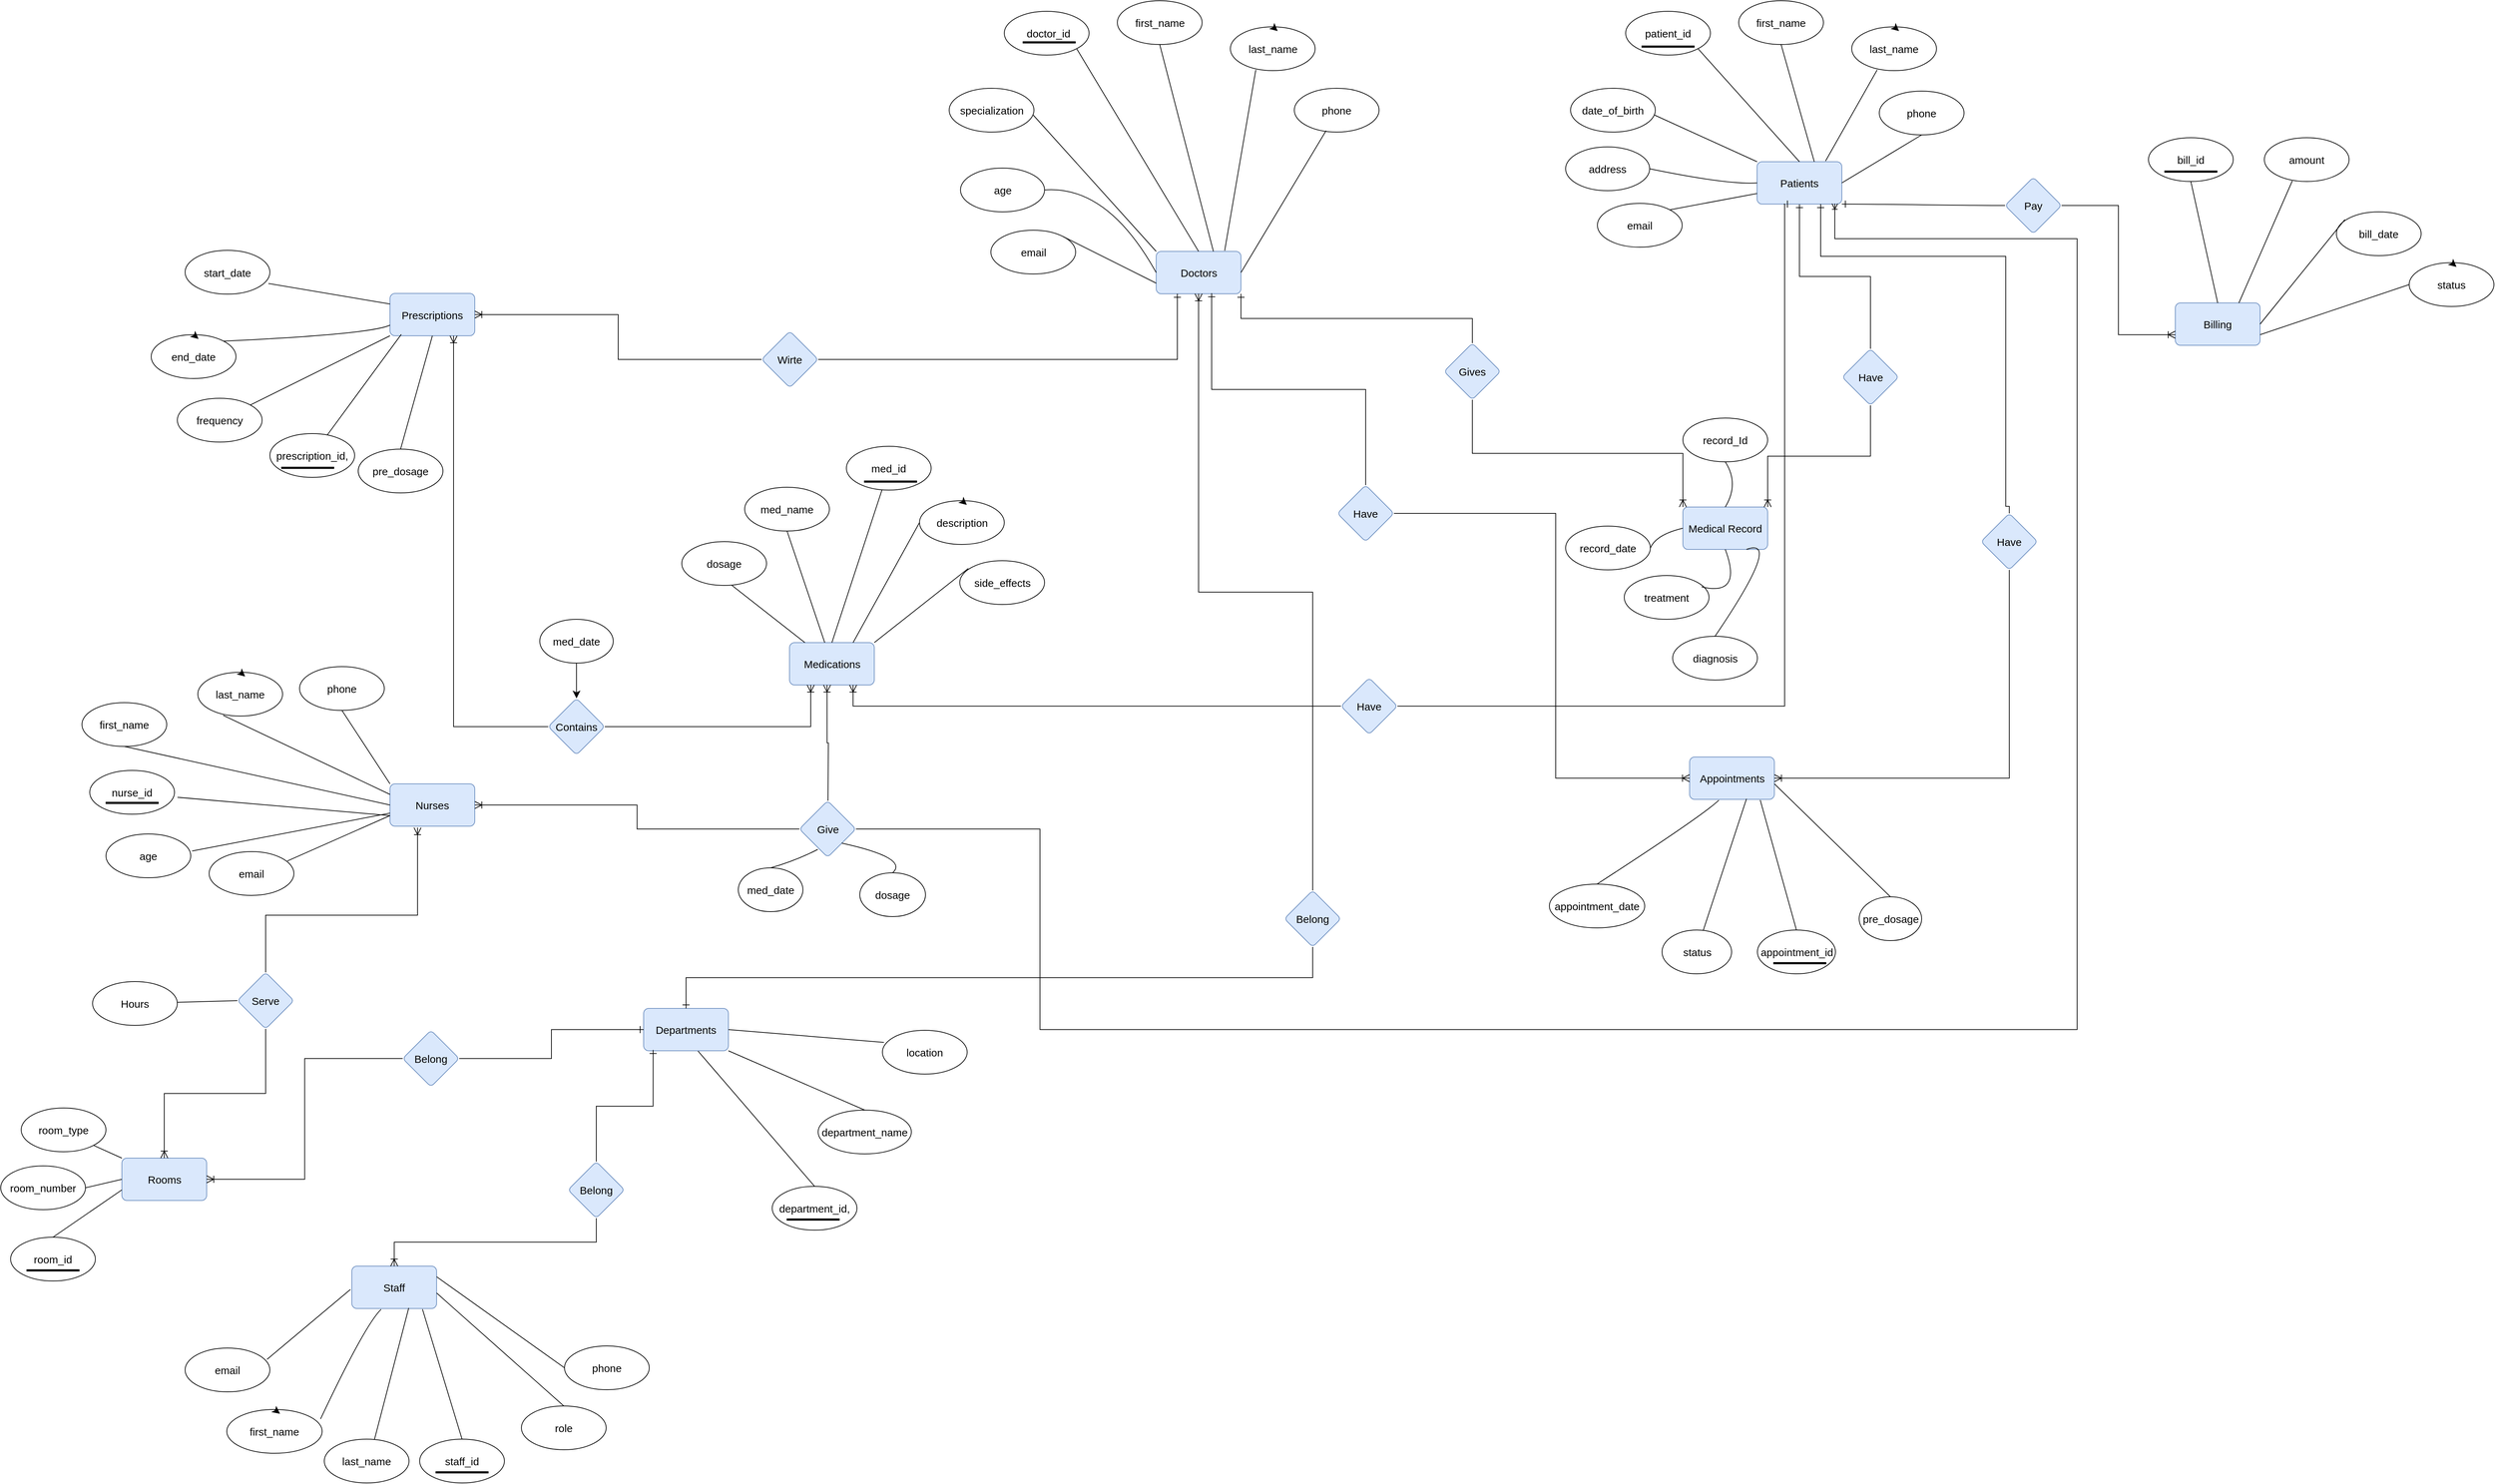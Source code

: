 <mxfile version="24.6.4" type="device">
  <diagram name="Page-1" id="ZdhJCpIlXvxpRRH1GwyK">
    <mxGraphModel dx="7865" dy="3645" grid="0" gridSize="10" guides="1" tooltips="1" connect="1" arrows="1" fold="1" page="1" pageScale="1" pageWidth="850" pageHeight="1100" math="0" shadow="0">
      <root>
        <mxCell id="0" />
        <mxCell id="1" parent="0" />
        <mxCell id="sK9uzCpT_N-U4nyebc3v-209" value="" style="edgeStyle=orthogonalEdgeStyle;fontSize=12;html=1;endArrow=ERone;endFill=1;rounded=0;startSize=8;endSize=8;exitX=0.5;exitY=0;exitDx=0;exitDy=0;entryX=0.5;entryY=1;entryDx=0;entryDy=0;flowAnimation=0;shadow=0;" edge="1" parent="1" source="sK9uzCpT_N-U4nyebc3v-204" target="sK9uzCpT_N-U4nyebc3v-1">
          <mxGeometry width="100" height="100" relative="1" as="geometry">
            <mxPoint x="131.5" y="560.98" as="sourcePoint" />
            <mxPoint x="117" y="282" as="targetPoint" />
          </mxGeometry>
        </mxCell>
        <mxCell id="sK9uzCpT_N-U4nyebc3v-1" value="Patients" style="rounded=1;whiteSpace=wrap;html=1;arcSize=12;spacing=2;fontSize=15;fillStyle=auto;fillColor=#dae8fc;strokeColor=#6c8ebf;" vertex="1" parent="1">
          <mxGeometry x="52" y="204" width="120" height="60" as="geometry" />
        </mxCell>
        <mxCell id="sK9uzCpT_N-U4nyebc3v-3" value="&lt;p style=&quot;line-height: 100%;&quot;&gt;&lt;br&gt; patient_id&lt;br&gt;&lt;br&gt;&lt;/p&gt;" style="ellipse;whiteSpace=wrap;html=1;fontSize=15;" vertex="1" parent="1">
          <mxGeometry x="-134" y="-9" width="120" height="62" as="geometry" />
        </mxCell>
        <mxCell id="sK9uzCpT_N-U4nyebc3v-4" value="first_name" style="ellipse;whiteSpace=wrap;html=1;fontSize=15;" vertex="1" parent="1">
          <mxGeometry x="26" y="-24" width="120" height="62" as="geometry" />
        </mxCell>
        <mxCell id="sK9uzCpT_N-U4nyebc3v-5" value="&lt;p style=&quot;line-height: 100%;&quot;&gt;last_name&lt;br&gt;&lt;/p&gt;" style="ellipse;whiteSpace=wrap;html=1;fontSize=15;" vertex="1" parent="1">
          <mxGeometry x="186" y="13" width="120" height="62" as="geometry" />
        </mxCell>
        <mxCell id="sK9uzCpT_N-U4nyebc3v-6" style="edgeStyle=none;curved=1;rounded=0;orthogonalLoop=1;jettySize=auto;html=1;exitX=0.5;exitY=0;exitDx=0;exitDy=0;entryX=0.558;entryY=0.097;entryDx=0;entryDy=0;entryPerimeter=0;fontSize=12;startSize=8;endSize=8;" edge="1" parent="1" source="sK9uzCpT_N-U4nyebc3v-5" target="sK9uzCpT_N-U4nyebc3v-5">
          <mxGeometry relative="1" as="geometry" />
        </mxCell>
        <mxCell id="sK9uzCpT_N-U4nyebc3v-7" value="&lt;p style=&quot;line-height: 100%;&quot;&gt;date_of_birth&lt;br&gt;&lt;/p&gt;" style="ellipse;whiteSpace=wrap;html=1;fontSize=15;" vertex="1" parent="1">
          <mxGeometry x="-212" y="100" width="120" height="62" as="geometry" />
        </mxCell>
        <mxCell id="sK9uzCpT_N-U4nyebc3v-8" value="&lt;p style=&quot;line-height: 100%;&quot;&gt;address&lt;br&gt;&lt;/p&gt;" style="ellipse;whiteSpace=wrap;html=1;fontSize=15;" vertex="1" parent="1">
          <mxGeometry x="-219" y="183" width="119" height="62" as="geometry" />
        </mxCell>
        <mxCell id="sK9uzCpT_N-U4nyebc3v-9" value="&lt;p style=&quot;line-height: 100%;&quot;&gt;phone&lt;br&gt;&lt;/p&gt;" style="ellipse;whiteSpace=wrap;html=1;fontSize=15;" vertex="1" parent="1">
          <mxGeometry x="225" y="104" width="120" height="62" as="geometry" />
        </mxCell>
        <mxCell id="sK9uzCpT_N-U4nyebc3v-10" value="&lt;p style=&quot;line-height: 100%;&quot;&gt;email&lt;br&gt;&lt;/p&gt;" style="ellipse;whiteSpace=wrap;html=1;fontSize=15;" vertex="1" parent="1">
          <mxGeometry x="-174" y="263" width="120" height="62" as="geometry" />
        </mxCell>
        <mxCell id="sK9uzCpT_N-U4nyebc3v-13" value="" style="endArrow=none;html=1;rounded=0;fontSize=12;startSize=8;endSize=8;curved=1;exitX=1;exitY=0.5;exitDx=0;exitDy=0;entryX=0;entryY=0.5;entryDx=0;entryDy=0;" edge="1" parent="1" source="sK9uzCpT_N-U4nyebc3v-8" target="sK9uzCpT_N-U4nyebc3v-1">
          <mxGeometry width="50" height="50" relative="1" as="geometry">
            <mxPoint x="-21" y="272" as="sourcePoint" />
            <mxPoint x="29" y="222" as="targetPoint" />
            <Array as="points">
              <mxPoint x="12" y="237" />
            </Array>
          </mxGeometry>
        </mxCell>
        <mxCell id="sK9uzCpT_N-U4nyebc3v-14" value="" style="endArrow=none;html=1;rounded=0;fontSize=12;startSize=8;endSize=8;curved=1;exitX=0.992;exitY=0.613;exitDx=0;exitDy=0;entryX=0;entryY=0;entryDx=0;entryDy=0;exitPerimeter=0;" edge="1" parent="1" source="sK9uzCpT_N-U4nyebc3v-7" target="sK9uzCpT_N-U4nyebc3v-1">
          <mxGeometry width="50" height="50" relative="1" as="geometry">
            <mxPoint x="-92" y="162" as="sourcePoint" />
            <mxPoint x="30" y="145" as="targetPoint" />
          </mxGeometry>
        </mxCell>
        <mxCell id="sK9uzCpT_N-U4nyebc3v-15" value="" style="endArrow=none;html=1;rounded=0;fontSize=12;startSize=8;endSize=8;curved=1;exitX=1;exitY=0.5;exitDx=0;exitDy=0;entryX=0.5;entryY=1;entryDx=0;entryDy=0;" edge="1" parent="1" source="sK9uzCpT_N-U4nyebc3v-1" target="sK9uzCpT_N-U4nyebc3v-9">
          <mxGeometry width="50" height="50" relative="1" as="geometry">
            <mxPoint x="224" y="231" as="sourcePoint" />
            <mxPoint x="346" y="214" as="targetPoint" />
          </mxGeometry>
        </mxCell>
        <mxCell id="sK9uzCpT_N-U4nyebc3v-16" value="" style="endArrow=none;html=1;rounded=0;fontSize=12;startSize=8;endSize=8;curved=1;exitX=1;exitY=1;exitDx=0;exitDy=0;entryX=0.5;entryY=0;entryDx=0;entryDy=0;" edge="1" parent="1" source="sK9uzCpT_N-U4nyebc3v-3" target="sK9uzCpT_N-U4nyebc3v-1">
          <mxGeometry width="50" height="50" relative="1" as="geometry">
            <mxPoint x="-67" y="89" as="sourcePoint" />
            <mxPoint x="55" y="72" as="targetPoint" />
          </mxGeometry>
        </mxCell>
        <mxCell id="sK9uzCpT_N-U4nyebc3v-17" value="" style="endArrow=none;html=1;rounded=0;fontSize=12;startSize=8;endSize=8;curved=1;exitX=0.5;exitY=1;exitDx=0;exitDy=0;entryX=0.675;entryY=0;entryDx=0;entryDy=0;entryPerimeter=0;" edge="1" parent="1" source="sK9uzCpT_N-U4nyebc3v-4" target="sK9uzCpT_N-U4nyebc3v-1">
          <mxGeometry width="50" height="50" relative="1" as="geometry">
            <mxPoint x="20" y="84" as="sourcePoint" />
            <mxPoint x="142" y="67" as="targetPoint" />
          </mxGeometry>
        </mxCell>
        <mxCell id="sK9uzCpT_N-U4nyebc3v-18" value="" style="endArrow=none;html=1;rounded=0;fontSize=12;startSize=8;endSize=8;curved=1;exitX=0.808;exitY=-0.017;exitDx=0;exitDy=0;entryX=0.3;entryY=0.984;entryDx=0;entryDy=0;entryPerimeter=0;exitPerimeter=0;" edge="1" parent="1" source="sK9uzCpT_N-U4nyebc3v-1" target="sK9uzCpT_N-U4nyebc3v-5">
          <mxGeometry width="50" height="50" relative="1" as="geometry">
            <mxPoint x="97" y="121" as="sourcePoint" />
            <mxPoint x="219" y="104" as="targetPoint" />
          </mxGeometry>
        </mxCell>
        <mxCell id="sK9uzCpT_N-U4nyebc3v-19" value="" style="endArrow=none;html=1;rounded=0;fontSize=12;startSize=8;endSize=8;curved=1;exitX=1;exitY=0;exitDx=0;exitDy=0;entryX=0;entryY=0.75;entryDx=0;entryDy=0;" edge="1" parent="1" source="sK9uzCpT_N-U4nyebc3v-10" target="sK9uzCpT_N-U4nyebc3v-1">
          <mxGeometry width="50" height="50" relative="1" as="geometry">
            <mxPoint x="10" y="313" as="sourcePoint" />
            <mxPoint x="132" y="296" as="targetPoint" />
          </mxGeometry>
        </mxCell>
        <mxCell id="sK9uzCpT_N-U4nyebc3v-20" value="Doctors" style="rounded=1;whiteSpace=wrap;html=1;arcSize=12;spacing=2;fontSize=15;fillStyle=auto;fillColor=#dae8fc;strokeColor=#6c8ebf;" vertex="1" parent="1">
          <mxGeometry x="-798.5" y="331" width="120" height="60" as="geometry" />
        </mxCell>
        <mxCell id="sK9uzCpT_N-U4nyebc3v-21" value="&lt;p style=&quot;line-height: 100%;&quot;&gt;&amp;nbsp;doctor_id&lt;br&gt;&lt;/p&gt;" style="ellipse;whiteSpace=wrap;html=1;fontSize=15;" vertex="1" parent="1">
          <mxGeometry x="-1013.5" y="-9" width="120" height="62" as="geometry" />
        </mxCell>
        <mxCell id="sK9uzCpT_N-U4nyebc3v-22" value="first_name" style="ellipse;whiteSpace=wrap;html=1;fontSize=15;" vertex="1" parent="1">
          <mxGeometry x="-853.5" y="-24" width="120" height="62" as="geometry" />
        </mxCell>
        <mxCell id="sK9uzCpT_N-U4nyebc3v-23" value="&lt;p style=&quot;line-height: 100%;&quot;&gt;last_name&lt;br&gt;&lt;/p&gt;" style="ellipse;whiteSpace=wrap;html=1;fontSize=15;" vertex="1" parent="1">
          <mxGeometry x="-693.5" y="13" width="120" height="62" as="geometry" />
        </mxCell>
        <mxCell id="sK9uzCpT_N-U4nyebc3v-24" style="edgeStyle=none;curved=1;rounded=0;orthogonalLoop=1;jettySize=auto;html=1;exitX=0.5;exitY=0;exitDx=0;exitDy=0;entryX=0.558;entryY=0.097;entryDx=0;entryDy=0;entryPerimeter=0;fontSize=12;startSize=8;endSize=8;" edge="1" parent="1" source="sK9uzCpT_N-U4nyebc3v-23" target="sK9uzCpT_N-U4nyebc3v-23">
          <mxGeometry relative="1" as="geometry" />
        </mxCell>
        <mxCell id="sK9uzCpT_N-U4nyebc3v-25" value="&lt;p style=&quot;line-height: 100%;&quot;&gt;specialization&lt;br&gt;&lt;/p&gt;" style="ellipse;whiteSpace=wrap;html=1;fontSize=15;" vertex="1" parent="1">
          <mxGeometry x="-1091.5" y="100" width="120" height="62" as="geometry" />
        </mxCell>
        <mxCell id="sK9uzCpT_N-U4nyebc3v-26" value="&lt;p style=&quot;line-height: 100%;&quot;&gt;age&lt;br&gt;&lt;/p&gt;" style="ellipse;whiteSpace=wrap;html=1;fontSize=15;" vertex="1" parent="1">
          <mxGeometry x="-1075.5" y="213" width="119" height="62" as="geometry" />
        </mxCell>
        <mxCell id="sK9uzCpT_N-U4nyebc3v-27" value="&lt;p style=&quot;line-height: 100%;&quot;&gt;phone&lt;br&gt;&lt;/p&gt;" style="ellipse;whiteSpace=wrap;html=1;fontSize=15;" vertex="1" parent="1">
          <mxGeometry x="-603" y="100" width="120" height="62" as="geometry" />
        </mxCell>
        <mxCell id="sK9uzCpT_N-U4nyebc3v-28" value="&lt;p style=&quot;line-height: 100%;&quot;&gt;email&lt;br&gt;&lt;/p&gt;" style="ellipse;whiteSpace=wrap;html=1;fontSize=15;" vertex="1" parent="1">
          <mxGeometry x="-1032.5" y="301" width="120" height="62" as="geometry" />
        </mxCell>
        <mxCell id="sK9uzCpT_N-U4nyebc3v-29" value="" style="endArrow=none;html=1;rounded=0;fontSize=12;startSize=8;endSize=8;curved=1;exitX=1;exitY=0.5;exitDx=0;exitDy=0;entryX=0;entryY=0.5;entryDx=0;entryDy=0;" edge="1" parent="1" source="sK9uzCpT_N-U4nyebc3v-26" target="sK9uzCpT_N-U4nyebc3v-20">
          <mxGeometry width="50" height="50" relative="1" as="geometry">
            <mxPoint x="-900.5" y="272" as="sourcePoint" />
            <mxPoint x="-850.5" y="222" as="targetPoint" />
            <Array as="points">
              <mxPoint x="-867.5" y="237" />
            </Array>
          </mxGeometry>
        </mxCell>
        <mxCell id="sK9uzCpT_N-U4nyebc3v-30" value="" style="endArrow=none;html=1;rounded=0;fontSize=12;startSize=8;endSize=8;curved=1;exitX=0.992;exitY=0.613;exitDx=0;exitDy=0;entryX=0;entryY=0;entryDx=0;entryDy=0;exitPerimeter=0;" edge="1" parent="1" source="sK9uzCpT_N-U4nyebc3v-25" target="sK9uzCpT_N-U4nyebc3v-20">
          <mxGeometry width="50" height="50" relative="1" as="geometry">
            <mxPoint x="-971.5" y="162" as="sourcePoint" />
            <mxPoint x="-849.5" y="145" as="targetPoint" />
          </mxGeometry>
        </mxCell>
        <mxCell id="sK9uzCpT_N-U4nyebc3v-31" value="" style="endArrow=none;html=1;rounded=0;fontSize=12;startSize=8;endSize=8;curved=1;exitX=1;exitY=0.5;exitDx=0;exitDy=0;entryX=0.375;entryY=0.968;entryDx=0;entryDy=0;entryPerimeter=0;" edge="1" parent="1" source="sK9uzCpT_N-U4nyebc3v-20" target="sK9uzCpT_N-U4nyebc3v-27">
          <mxGeometry width="50" height="50" relative="1" as="geometry">
            <mxPoint x="-655.5" y="231" as="sourcePoint" />
            <mxPoint x="-594.5" y="166" as="targetPoint" />
          </mxGeometry>
        </mxCell>
        <mxCell id="sK9uzCpT_N-U4nyebc3v-32" value="" style="endArrow=none;html=1;rounded=0;fontSize=12;startSize=8;endSize=8;curved=1;exitX=1;exitY=1;exitDx=0;exitDy=0;entryX=0.5;entryY=0;entryDx=0;entryDy=0;" edge="1" parent="1" source="sK9uzCpT_N-U4nyebc3v-21" target="sK9uzCpT_N-U4nyebc3v-20">
          <mxGeometry width="50" height="50" relative="1" as="geometry">
            <mxPoint x="-946.5" y="89" as="sourcePoint" />
            <mxPoint x="-824.5" y="72" as="targetPoint" />
          </mxGeometry>
        </mxCell>
        <mxCell id="sK9uzCpT_N-U4nyebc3v-33" value="" style="endArrow=none;html=1;rounded=0;fontSize=12;startSize=8;endSize=8;curved=1;exitX=0.5;exitY=1;exitDx=0;exitDy=0;entryX=0.675;entryY=0;entryDx=0;entryDy=0;entryPerimeter=0;" edge="1" parent="1" source="sK9uzCpT_N-U4nyebc3v-22" target="sK9uzCpT_N-U4nyebc3v-20">
          <mxGeometry width="50" height="50" relative="1" as="geometry">
            <mxPoint x="-859.5" y="84" as="sourcePoint" />
            <mxPoint x="-737.5" y="67" as="targetPoint" />
          </mxGeometry>
        </mxCell>
        <mxCell id="sK9uzCpT_N-U4nyebc3v-34" value="" style="endArrow=none;html=1;rounded=0;fontSize=12;startSize=8;endSize=8;curved=1;exitX=0.808;exitY=-0.017;exitDx=0;exitDy=0;entryX=0.3;entryY=0.984;entryDx=0;entryDy=0;entryPerimeter=0;exitPerimeter=0;" edge="1" parent="1" source="sK9uzCpT_N-U4nyebc3v-20" target="sK9uzCpT_N-U4nyebc3v-23">
          <mxGeometry width="50" height="50" relative="1" as="geometry">
            <mxPoint x="-782.5" y="121" as="sourcePoint" />
            <mxPoint x="-660.5" y="104" as="targetPoint" />
          </mxGeometry>
        </mxCell>
        <mxCell id="sK9uzCpT_N-U4nyebc3v-35" value="" style="endArrow=none;html=1;rounded=0;fontSize=12;startSize=8;endSize=8;curved=1;exitX=1;exitY=0;exitDx=0;exitDy=0;entryX=0;entryY=0.75;entryDx=0;entryDy=0;" edge="1" parent="1" source="sK9uzCpT_N-U4nyebc3v-28" target="sK9uzCpT_N-U4nyebc3v-20">
          <mxGeometry width="50" height="50" relative="1" as="geometry">
            <mxPoint x="-869.5" y="313" as="sourcePoint" />
            <mxPoint x="-747.5" y="296" as="targetPoint" />
          </mxGeometry>
        </mxCell>
        <mxCell id="sK9uzCpT_N-U4nyebc3v-40" value="" style="endArrow=none;html=1;rounded=0;fontSize=12;startSize=8;endSize=8;curved=1;strokeWidth=3;" edge="1" parent="1">
          <mxGeometry width="50" height="50" relative="1" as="geometry">
            <mxPoint x="-987.5" y="35" as="sourcePoint" />
            <mxPoint x="-912.5" y="35" as="targetPoint" />
          </mxGeometry>
        </mxCell>
        <mxCell id="sK9uzCpT_N-U4nyebc3v-41" value="" style="endArrow=none;html=1;rounded=0;fontSize=12;startSize=8;endSize=8;curved=1;strokeWidth=3;" edge="1" parent="1">
          <mxGeometry width="50" height="50" relative="1" as="geometry">
            <mxPoint x="-111.5" y="41" as="sourcePoint" />
            <mxPoint x="-36.5" y="41" as="targetPoint" />
          </mxGeometry>
        </mxCell>
        <mxCell id="sK9uzCpT_N-U4nyebc3v-44" value="Nurses" style="rounded=1;whiteSpace=wrap;html=1;arcSize=12;spacing=2;fontSize=15;fillStyle=auto;fillColor=#dae8fc;strokeColor=#6c8ebf;" vertex="1" parent="1">
          <mxGeometry x="-1883" y="1085" width="120" height="60" as="geometry" />
        </mxCell>
        <mxCell id="sK9uzCpT_N-U4nyebc3v-45" value="&lt;p style=&quot;line-height: 100%;&quot;&gt;nurse_id&lt;br&gt;&lt;/p&gt;" style="ellipse;whiteSpace=wrap;html=1;fontSize=15;" vertex="1" parent="1">
          <mxGeometry x="-2308" y="1066" width="120" height="62" as="geometry" />
        </mxCell>
        <mxCell id="sK9uzCpT_N-U4nyebc3v-46" value="first_name" style="ellipse;whiteSpace=wrap;html=1;fontSize=15;" vertex="1" parent="1">
          <mxGeometry x="-2319" y="970" width="120" height="62" as="geometry" />
        </mxCell>
        <mxCell id="sK9uzCpT_N-U4nyebc3v-47" value="&lt;p style=&quot;line-height: 100%;&quot;&gt;last_name&lt;br&gt;&lt;/p&gt;" style="ellipse;whiteSpace=wrap;html=1;fontSize=15;" vertex="1" parent="1">
          <mxGeometry x="-2155" y="927" width="120" height="62" as="geometry" />
        </mxCell>
        <mxCell id="sK9uzCpT_N-U4nyebc3v-48" style="edgeStyle=none;curved=1;rounded=0;orthogonalLoop=1;jettySize=auto;html=1;exitX=0.5;exitY=0;exitDx=0;exitDy=0;entryX=0.558;entryY=0.097;entryDx=0;entryDy=0;entryPerimeter=0;fontSize=12;startSize=8;endSize=8;" edge="1" parent="1" source="sK9uzCpT_N-U4nyebc3v-47" target="sK9uzCpT_N-U4nyebc3v-47">
          <mxGeometry relative="1" as="geometry" />
        </mxCell>
        <mxCell id="sK9uzCpT_N-U4nyebc3v-49" value="&lt;p style=&quot;line-height: 100%;&quot;&gt;age&lt;br&gt;&lt;/p&gt;" style="ellipse;whiteSpace=wrap;html=1;fontSize=15;" vertex="1" parent="1">
          <mxGeometry x="-2285" y="1156" width="120" height="62" as="geometry" />
        </mxCell>
        <mxCell id="sK9uzCpT_N-U4nyebc3v-51" value="&lt;p style=&quot;line-height: 100%;&quot;&gt;phone&lt;br&gt;&lt;/p&gt;" style="ellipse;whiteSpace=wrap;html=1;fontSize=15;" vertex="1" parent="1">
          <mxGeometry x="-2011" y="919" width="120" height="62" as="geometry" />
        </mxCell>
        <mxCell id="sK9uzCpT_N-U4nyebc3v-52" value="&lt;p style=&quot;line-height: 100%;&quot;&gt;email&lt;br&gt;&lt;/p&gt;" style="ellipse;whiteSpace=wrap;html=1;fontSize=15;" vertex="1" parent="1">
          <mxGeometry x="-2139" y="1181" width="120" height="62" as="geometry" />
        </mxCell>
        <mxCell id="sK9uzCpT_N-U4nyebc3v-54" value="" style="endArrow=none;html=1;rounded=0;fontSize=12;startSize=8;endSize=8;curved=1;exitX=1.016;exitY=0.389;exitDx=0;exitDy=0;exitPerimeter=0;" edge="1" parent="1" source="sK9uzCpT_N-U4nyebc3v-49" target="sK9uzCpT_N-U4nyebc3v-44">
          <mxGeometry width="50" height="50" relative="1" as="geometry">
            <mxPoint x="-2604.96" y="1008.006" as="sourcePoint" />
            <mxPoint x="-2490" y="1093" as="targetPoint" />
          </mxGeometry>
        </mxCell>
        <mxCell id="sK9uzCpT_N-U4nyebc3v-55" value="" style="endArrow=none;html=1;rounded=0;fontSize=12;startSize=8;endSize=8;curved=1;exitX=0;exitY=0;exitDx=0;exitDy=0;entryX=0.5;entryY=1;entryDx=0;entryDy=0;" edge="1" parent="1" source="sK9uzCpT_N-U4nyebc3v-44" target="sK9uzCpT_N-U4nyebc3v-51">
          <mxGeometry width="50" height="50" relative="1" as="geometry">
            <mxPoint x="-2370" y="1123" as="sourcePoint" />
            <mxPoint x="-2166" y="1084" as="targetPoint" />
          </mxGeometry>
        </mxCell>
        <mxCell id="sK9uzCpT_N-U4nyebc3v-56" value="" style="endArrow=none;html=1;rounded=0;fontSize=12;startSize=8;endSize=8;curved=1;exitX=1.035;exitY=0.614;exitDx=0;exitDy=0;entryX=0;entryY=0.75;entryDx=0;entryDy=0;exitPerimeter=0;" edge="1" parent="1" source="sK9uzCpT_N-U4nyebc3v-45" target="sK9uzCpT_N-U4nyebc3v-44">
          <mxGeometry width="50" height="50" relative="1" as="geometry">
            <mxPoint x="-2542.105" y="913.134" as="sourcePoint" />
            <mxPoint x="-2430" y="1093" as="targetPoint" />
          </mxGeometry>
        </mxCell>
        <mxCell id="sK9uzCpT_N-U4nyebc3v-57" value="" style="endArrow=none;html=1;rounded=0;fontSize=12;startSize=8;endSize=8;curved=1;exitX=0.5;exitY=1;exitDx=0;exitDy=0;entryX=0;entryY=0.5;entryDx=0;entryDy=0;" edge="1" parent="1" source="sK9uzCpT_N-U4nyebc3v-46" target="sK9uzCpT_N-U4nyebc3v-44">
          <mxGeometry width="50" height="50" relative="1" as="geometry">
            <mxPoint x="-2425" y="883.0" as="sourcePoint" />
            <mxPoint x="-2409" y="1093" as="targetPoint" />
          </mxGeometry>
        </mxCell>
        <mxCell id="sK9uzCpT_N-U4nyebc3v-58" value="" style="endArrow=none;html=1;rounded=0;fontSize=12;startSize=8;endSize=8;curved=1;exitX=0;exitY=0.25;exitDx=0;exitDy=0;entryX=0.3;entryY=0.984;entryDx=0;entryDy=0;entryPerimeter=0;" edge="1" parent="1" source="sK9uzCpT_N-U4nyebc3v-44" target="sK9uzCpT_N-U4nyebc3v-47">
          <mxGeometry width="50" height="50" relative="1" as="geometry">
            <mxPoint x="-2393.04" y="1091.98" as="sourcePoint" />
            <mxPoint x="-2293" y="974" as="targetPoint" />
          </mxGeometry>
        </mxCell>
        <mxCell id="sK9uzCpT_N-U4nyebc3v-59" value="" style="endArrow=none;html=1;rounded=0;fontSize=12;startSize=8;endSize=8;curved=1;entryX=0;entryY=0.75;entryDx=0;entryDy=0;exitX=0.922;exitY=0.214;exitDx=0;exitDy=0;exitPerimeter=0;" edge="1" parent="1" source="sK9uzCpT_N-U4nyebc3v-52" target="sK9uzCpT_N-U4nyebc3v-44">
          <mxGeometry width="50" height="50" relative="1" as="geometry">
            <mxPoint x="-2344" y="1118" as="sourcePoint" />
            <mxPoint x="-2107" y="1196" as="targetPoint" />
          </mxGeometry>
        </mxCell>
        <mxCell id="sK9uzCpT_N-U4nyebc3v-60" value="" style="endArrow=none;html=1;rounded=0;fontSize=12;startSize=8;endSize=8;curved=1;strokeWidth=3;" edge="1" parent="1">
          <mxGeometry width="50" height="50" relative="1" as="geometry">
            <mxPoint x="-2285.5" y="1112" as="sourcePoint" />
            <mxPoint x="-2210.5" y="1112" as="targetPoint" />
          </mxGeometry>
        </mxCell>
        <mxCell id="sK9uzCpT_N-U4nyebc3v-61" value="Medications" style="rounded=1;whiteSpace=wrap;html=1;arcSize=12;spacing=2;fontSize=15;fillStyle=auto;fillColor=#dae8fc;strokeColor=#6c8ebf;" vertex="1" parent="1">
          <mxGeometry x="-1317.5" y="885" width="120" height="60" as="geometry" />
        </mxCell>
        <mxCell id="sK9uzCpT_N-U4nyebc3v-62" value="&lt;p style=&quot;line-height: 100%;&quot;&gt;med_id&lt;br&gt;&lt;/p&gt;" style="ellipse;whiteSpace=wrap;html=1;fontSize=15;" vertex="1" parent="1">
          <mxGeometry x="-1237" y="607" width="120" height="62" as="geometry" />
        </mxCell>
        <mxCell id="sK9uzCpT_N-U4nyebc3v-63" value="med_name" style="ellipse;whiteSpace=wrap;html=1;fontSize=15;" vertex="1" parent="1">
          <mxGeometry x="-1381" y="665" width="120" height="62" as="geometry" />
        </mxCell>
        <mxCell id="sK9uzCpT_N-U4nyebc3v-64" value="&lt;p style=&quot;line-height: 100%;&quot;&gt;description&lt;br&gt;&lt;/p&gt;" style="ellipse;whiteSpace=wrap;html=1;fontSize=15;" vertex="1" parent="1">
          <mxGeometry x="-1133.5" y="684" width="120" height="62" as="geometry" />
        </mxCell>
        <mxCell id="sK9uzCpT_N-U4nyebc3v-65" style="edgeStyle=none;curved=1;rounded=0;orthogonalLoop=1;jettySize=auto;html=1;exitX=0.5;exitY=0;exitDx=0;exitDy=0;entryX=0.558;entryY=0.097;entryDx=0;entryDy=0;entryPerimeter=0;fontSize=12;startSize=8;endSize=8;" edge="1" parent="1" source="sK9uzCpT_N-U4nyebc3v-64" target="sK9uzCpT_N-U4nyebc3v-64">
          <mxGeometry relative="1" as="geometry" />
        </mxCell>
        <mxCell id="sK9uzCpT_N-U4nyebc3v-66" value="&lt;p style=&quot;line-height: 100%;&quot;&gt;dosage&lt;br&gt;&lt;/p&gt;" style="ellipse;whiteSpace=wrap;html=1;fontSize=15;" vertex="1" parent="1">
          <mxGeometry x="-1470" y="742" width="120" height="62" as="geometry" />
        </mxCell>
        <mxCell id="sK9uzCpT_N-U4nyebc3v-67" value="&lt;p style=&quot;line-height: 100%;&quot;&gt;side_effects&lt;br&gt;&lt;/p&gt;" style="ellipse;whiteSpace=wrap;html=1;fontSize=15;" vertex="1" parent="1">
          <mxGeometry x="-1076.5" y="769" width="120" height="62" as="geometry" />
        </mxCell>
        <mxCell id="sK9uzCpT_N-U4nyebc3v-69" value="" style="endArrow=none;html=1;rounded=0;fontSize=12;startSize=8;endSize=8;curved=1;exitX=0.592;exitY=1;exitDx=0;exitDy=0;exitPerimeter=0;" edge="1" parent="1" source="sK9uzCpT_N-U4nyebc3v-66" target="sK9uzCpT_N-U4nyebc3v-61">
          <mxGeometry width="50" height="50" relative="1" as="geometry">
            <mxPoint x="-1463.5" y="831" as="sourcePoint" />
            <mxPoint x="-1341.5" y="814" as="targetPoint" />
          </mxGeometry>
        </mxCell>
        <mxCell id="sK9uzCpT_N-U4nyebc3v-70" value="" style="endArrow=none;html=1;rounded=0;fontSize=12;startSize=8;endSize=8;curved=1;exitX=1;exitY=0;exitDx=0;exitDy=0;entryX=0.1;entryY=0.177;entryDx=0;entryDy=0;entryPerimeter=0;" edge="1" parent="1" source="sK9uzCpT_N-U4nyebc3v-61" target="sK9uzCpT_N-U4nyebc3v-67">
          <mxGeometry width="50" height="50" relative="1" as="geometry">
            <mxPoint x="-1147.5" y="900" as="sourcePoint" />
            <mxPoint x="-1025.5" y="883" as="targetPoint" />
          </mxGeometry>
        </mxCell>
        <mxCell id="sK9uzCpT_N-U4nyebc3v-71" value="" style="endArrow=none;html=1;rounded=0;fontSize=12;startSize=8;endSize=8;curved=1;entryX=0.5;entryY=0;entryDx=0;entryDy=0;exitX=0.42;exitY=0.996;exitDx=0;exitDy=0;exitPerimeter=0;" edge="1" parent="1" source="sK9uzCpT_N-U4nyebc3v-62" target="sK9uzCpT_N-U4nyebc3v-61">
          <mxGeometry width="50" height="50" relative="1" as="geometry">
            <mxPoint x="-1385.058" y="1113.911" as="sourcePoint" />
            <mxPoint x="-1316.5" y="741" as="targetPoint" />
          </mxGeometry>
        </mxCell>
        <mxCell id="sK9uzCpT_N-U4nyebc3v-72" value="" style="endArrow=none;html=1;rounded=0;fontSize=12;startSize=8;endSize=8;curved=1;exitX=0.5;exitY=1;exitDx=0;exitDy=0;" edge="1" parent="1" source="sK9uzCpT_N-U4nyebc3v-63" target="sK9uzCpT_N-U4nyebc3v-61">
          <mxGeometry width="50" height="50" relative="1" as="geometry">
            <mxPoint x="-1351.5" y="753" as="sourcePoint" />
            <mxPoint x="-1229.5" y="736" as="targetPoint" />
          </mxGeometry>
        </mxCell>
        <mxCell id="sK9uzCpT_N-U4nyebc3v-73" value="" style="endArrow=none;html=1;rounded=0;fontSize=12;startSize=8;endSize=8;curved=1;exitX=0.75;exitY=0;exitDx=0;exitDy=0;entryX=0;entryY=0.5;entryDx=0;entryDy=0;" edge="1" parent="1" source="sK9uzCpT_N-U4nyebc3v-61" target="sK9uzCpT_N-U4nyebc3v-64">
          <mxGeometry width="50" height="50" relative="1" as="geometry">
            <mxPoint x="-1274.5" y="790" as="sourcePoint" />
            <mxPoint x="-1152.5" y="773" as="targetPoint" />
          </mxGeometry>
        </mxCell>
        <mxCell id="sK9uzCpT_N-U4nyebc3v-75" value="" style="endArrow=none;html=1;rounded=0;fontSize=12;startSize=8;endSize=8;curved=1;strokeWidth=3;" edge="1" parent="1">
          <mxGeometry width="50" height="50" relative="1" as="geometry">
            <mxPoint x="-1212" y="657" as="sourcePoint" />
            <mxPoint x="-1137" y="657" as="targetPoint" />
            <Array as="points" />
          </mxGeometry>
        </mxCell>
        <mxCell id="sK9uzCpT_N-U4nyebc3v-76" value="Prescriptions" style="rounded=1;whiteSpace=wrap;html=1;arcSize=12;spacing=2;fontSize=15;fillStyle=auto;fillColor=#dae8fc;strokeColor=#6c8ebf;" vertex="1" parent="1">
          <mxGeometry x="-1883" y="390.5" width="120" height="60" as="geometry" />
        </mxCell>
        <mxCell id="sK9uzCpT_N-U4nyebc3v-77" value="&lt;p style=&quot;line-height: 100%;&quot;&gt;prescription_id,&lt;br&gt;&lt;/p&gt;" style="ellipse;whiteSpace=wrap;html=1;fontSize=15;" vertex="1" parent="1">
          <mxGeometry x="-2053" y="589" width="120" height="62" as="geometry" />
        </mxCell>
        <mxCell id="sK9uzCpT_N-U4nyebc3v-78" value="start_date" style="ellipse;whiteSpace=wrap;html=1;fontSize=15;" vertex="1" parent="1">
          <mxGeometry x="-2173" y="329.5" width="120" height="62" as="geometry" />
        </mxCell>
        <mxCell id="sK9uzCpT_N-U4nyebc3v-79" value="&lt;p style=&quot;line-height: 100%;&quot;&gt;end_date&lt;br&gt;&lt;/p&gt;" style="ellipse;whiteSpace=wrap;html=1;fontSize=15;" vertex="1" parent="1">
          <mxGeometry x="-2221" y="449" width="120" height="62" as="geometry" />
        </mxCell>
        <mxCell id="sK9uzCpT_N-U4nyebc3v-80" style="edgeStyle=none;curved=1;rounded=0;orthogonalLoop=1;jettySize=auto;html=1;exitX=0.5;exitY=0;exitDx=0;exitDy=0;entryX=0.558;entryY=0.097;entryDx=0;entryDy=0;entryPerimeter=0;fontSize=12;startSize=8;endSize=8;" edge="1" parent="1" source="sK9uzCpT_N-U4nyebc3v-79" target="sK9uzCpT_N-U4nyebc3v-79">
          <mxGeometry relative="1" as="geometry" />
        </mxCell>
        <mxCell id="sK9uzCpT_N-U4nyebc3v-81" value="&lt;p style=&quot;line-height: 100%;&quot;&gt;pre_dosage&lt;br&gt;&lt;/p&gt;" style="ellipse;whiteSpace=wrap;html=1;fontSize=15;" vertex="1" parent="1">
          <mxGeometry x="-1928" y="611" width="120" height="62" as="geometry" />
        </mxCell>
        <mxCell id="sK9uzCpT_N-U4nyebc3v-82" value="&lt;p style=&quot;line-height: 100%;&quot;&gt;frequency&lt;br&gt;&lt;/p&gt;" style="ellipse;whiteSpace=wrap;html=1;fontSize=15;" vertex="1" parent="1">
          <mxGeometry x="-2184" y="539" width="120" height="62" as="geometry" />
        </mxCell>
        <mxCell id="sK9uzCpT_N-U4nyebc3v-83" value="" style="endArrow=none;html=1;rounded=0;fontSize=12;startSize=8;endSize=8;curved=1;exitX=0.5;exitY=0;exitDx=0;exitDy=0;entryX=0.5;entryY=1;entryDx=0;entryDy=0;" edge="1" parent="1" source="sK9uzCpT_N-U4nyebc3v-81" target="sK9uzCpT_N-U4nyebc3v-76">
          <mxGeometry width="50" height="50" relative="1" as="geometry">
            <mxPoint x="-2034" y="327.5" as="sourcePoint" />
            <mxPoint x="-1912" y="310.5" as="targetPoint" />
          </mxGeometry>
        </mxCell>
        <mxCell id="sK9uzCpT_N-U4nyebc3v-84" value="" style="endArrow=none;html=1;rounded=0;fontSize=12;startSize=8;endSize=8;curved=1;exitX=0;exitY=1;exitDx=0;exitDy=0;" edge="1" parent="1" source="sK9uzCpT_N-U4nyebc3v-76" target="sK9uzCpT_N-U4nyebc3v-82">
          <mxGeometry width="50" height="50" relative="1" as="geometry">
            <mxPoint x="-1718" y="396.5" as="sourcePoint" />
            <mxPoint x="-1596" y="379.5" as="targetPoint" />
          </mxGeometry>
        </mxCell>
        <mxCell id="sK9uzCpT_N-U4nyebc3v-85" value="" style="endArrow=none;html=1;rounded=0;fontSize=12;startSize=8;endSize=8;curved=1;entryX=0.133;entryY=0.967;entryDx=0;entryDy=0;entryPerimeter=0;" edge="1" parent="1" source="sK9uzCpT_N-U4nyebc3v-77" target="sK9uzCpT_N-U4nyebc3v-76">
          <mxGeometry width="50" height="50" relative="1" as="geometry">
            <mxPoint x="-2009" y="254.5" as="sourcePoint" />
            <mxPoint x="-1887" y="237.5" as="targetPoint" />
          </mxGeometry>
        </mxCell>
        <mxCell id="sK9uzCpT_N-U4nyebc3v-86" value="" style="endArrow=none;html=1;rounded=0;fontSize=12;startSize=8;endSize=8;curved=1;exitX=0.983;exitY=0.758;exitDx=0;exitDy=0;entryX=0;entryY=0.25;entryDx=0;entryDy=0;exitPerimeter=0;" edge="1" parent="1" source="sK9uzCpT_N-U4nyebc3v-78" target="sK9uzCpT_N-U4nyebc3v-76">
          <mxGeometry width="50" height="50" relative="1" as="geometry">
            <mxPoint x="-1922" y="249.5" as="sourcePoint" />
            <mxPoint x="-1800" y="232.5" as="targetPoint" />
          </mxGeometry>
        </mxCell>
        <mxCell id="sK9uzCpT_N-U4nyebc3v-87" value="" style="endArrow=none;html=1;rounded=0;fontSize=12;startSize=8;endSize=8;curved=1;exitX=0;exitY=0.75;exitDx=0;exitDy=0;entryX=1;entryY=0;entryDx=0;entryDy=0;" edge="1" parent="1" source="sK9uzCpT_N-U4nyebc3v-76" target="sK9uzCpT_N-U4nyebc3v-79">
          <mxGeometry width="50" height="50" relative="1" as="geometry">
            <mxPoint x="-1845" y="286.5" as="sourcePoint" />
            <mxPoint x="-1723" y="269.5" as="targetPoint" />
            <Array as="points">
              <mxPoint x="-1911" y="448.5" />
            </Array>
          </mxGeometry>
        </mxCell>
        <mxCell id="sK9uzCpT_N-U4nyebc3v-88" value="" style="endArrow=none;html=1;rounded=0;fontSize=12;startSize=8;endSize=8;curved=1;strokeWidth=3;" edge="1" parent="1">
          <mxGeometry width="50" height="50" relative="1" as="geometry">
            <mxPoint x="-2037" y="637.5" as="sourcePoint" />
            <mxPoint x="-1962" y="637.5" as="targetPoint" />
          </mxGeometry>
        </mxCell>
        <mxCell id="sK9uzCpT_N-U4nyebc3v-97" value="Appointments" style="rounded=1;whiteSpace=wrap;html=1;arcSize=12;spacing=2;fontSize=15;fillStyle=auto;fillColor=#dae8fc;strokeColor=#6c8ebf;" vertex="1" parent="1">
          <mxGeometry x="-43.5" y="1047" width="120" height="60" as="geometry" />
        </mxCell>
        <mxCell id="sK9uzCpT_N-U4nyebc3v-98" value="&lt;p style=&quot;line-height: 100%;&quot;&gt;appointment_id&lt;br&gt;&lt;/p&gt;" style="ellipse;whiteSpace=wrap;html=1;fontSize=15;" vertex="1" parent="1">
          <mxGeometry x="52.5" y="1292" width="110.5" height="62" as="geometry" />
        </mxCell>
        <mxCell id="sK9uzCpT_N-U4nyebc3v-99" value="&lt;p style=&quot;line-height: 100%;&quot;&gt;appointment_date&lt;br&gt;&lt;/p&gt;" style="ellipse;whiteSpace=wrap;html=1;fontSize=15;" vertex="1" parent="1">
          <mxGeometry x="-242" y="1227" width="135" height="62" as="geometry" />
        </mxCell>
        <mxCell id="sK9uzCpT_N-U4nyebc3v-101" value="&lt;p style=&quot;line-height: 100%;&quot;&gt;pre_dosage&lt;br&gt;&lt;/p&gt;" style="ellipse;whiteSpace=wrap;html=1;fontSize=15;" vertex="1" parent="1">
          <mxGeometry x="196.5" y="1245" width="88.5" height="62" as="geometry" />
        </mxCell>
        <mxCell id="sK9uzCpT_N-U4nyebc3v-102" value="&lt;p style=&quot;line-height: 100%;&quot;&gt;status&lt;br&gt;&lt;/p&gt;" style="ellipse;whiteSpace=wrap;html=1;fontSize=15;" vertex="1" parent="1">
          <mxGeometry x="-82.5" y="1292" width="98.5" height="62" as="geometry" />
        </mxCell>
        <mxCell id="sK9uzCpT_N-U4nyebc3v-103" value="" style="endArrow=none;html=1;rounded=0;fontSize=12;startSize=8;endSize=8;curved=1;exitX=0.5;exitY=0;exitDx=0;exitDy=0;entryX=0.5;entryY=1;entryDx=0;entryDy=0;" edge="1" parent="1" source="sK9uzCpT_N-U4nyebc3v-101">
          <mxGeometry width="50" height="50" relative="1" as="geometry">
            <mxPoint x="316.5" y="1223" as="sourcePoint" />
            <mxPoint x="76.5" y="1085" as="targetPoint" />
          </mxGeometry>
        </mxCell>
        <mxCell id="sK9uzCpT_N-U4nyebc3v-104" value="" style="endArrow=none;html=1;rounded=0;fontSize=12;startSize=8;endSize=8;curved=1;exitX=0.671;exitY=0.988;exitDx=0;exitDy=0;exitPerimeter=0;entryX=0.591;entryY=0.015;entryDx=0;entryDy=0;entryPerimeter=0;" edge="1" parent="1" source="sK9uzCpT_N-U4nyebc3v-97" target="sK9uzCpT_N-U4nyebc3v-102">
          <mxGeometry width="50" height="50" relative="1" as="geometry">
            <mxPoint x="-31.49" y="1113" as="sourcePoint" />
            <mxPoint x="-13.504" y="1298.039" as="targetPoint" />
          </mxGeometry>
        </mxCell>
        <mxCell id="sK9uzCpT_N-U4nyebc3v-105" value="" style="endArrow=none;html=1;rounded=0;fontSize=12;startSize=8;endSize=8;curved=1;entryX=0.133;entryY=0.967;entryDx=0;entryDy=0;entryPerimeter=0;exitX=0.5;exitY=0;exitDx=0;exitDy=0;" edge="1" parent="1" source="sK9uzCpT_N-U4nyebc3v-98">
          <mxGeometry width="50" height="50" relative="1" as="geometry">
            <mxPoint x="99.168" y="1284.215" as="sourcePoint" />
            <mxPoint x="56.5" y="1108.0" as="targetPoint" />
          </mxGeometry>
        </mxCell>
        <mxCell id="sK9uzCpT_N-U4nyebc3v-107" value="" style="endArrow=none;html=1;rounded=0;fontSize=12;startSize=8;endSize=8;curved=1;exitX=0.345;exitY=1.02;exitDx=0;exitDy=0;entryX=0.5;entryY=0;entryDx=0;entryDy=0;exitPerimeter=0;" edge="1" parent="1" source="sK9uzCpT_N-U4nyebc3v-97" target="sK9uzCpT_N-U4nyebc3v-99">
          <mxGeometry width="50" height="50" relative="1" as="geometry">
            <mxPoint x="-1.84" y="1108" as="sourcePoint" />
            <mxPoint x="-87.795" y="1263.454" as="targetPoint" />
            <Array as="points">
              <mxPoint x="-24.84" y="1130" />
            </Array>
          </mxGeometry>
        </mxCell>
        <mxCell id="sK9uzCpT_N-U4nyebc3v-108" value="" style="endArrow=none;html=1;rounded=0;fontSize=12;startSize=8;endSize=8;curved=1;strokeWidth=3;" edge="1" parent="1">
          <mxGeometry width="50" height="50" relative="1" as="geometry">
            <mxPoint x="75" y="1339" as="sourcePoint" />
            <mxPoint x="150" y="1339" as="targetPoint" />
          </mxGeometry>
        </mxCell>
        <mxCell id="sK9uzCpT_N-U4nyebc3v-114" value="Billing" style="rounded=1;whiteSpace=wrap;html=1;arcSize=12;spacing=2;fontSize=15;fillStyle=auto;fillColor=#dae8fc;strokeColor=#6c8ebf;" vertex="1" parent="1">
          <mxGeometry x="644" y="404" width="120" height="60" as="geometry" />
        </mxCell>
        <mxCell id="sK9uzCpT_N-U4nyebc3v-115" value="&lt;p style=&quot;line-height: 100%;&quot;&gt;bill_id&lt;br&gt;&lt;/p&gt;" style="ellipse;whiteSpace=wrap;html=1;fontSize=15;" vertex="1" parent="1">
          <mxGeometry x="606" y="170" width="120" height="62" as="geometry" />
        </mxCell>
        <mxCell id="sK9uzCpT_N-U4nyebc3v-117" value="&lt;p style=&quot;line-height: 100%;&quot;&gt;status&lt;br&gt;&lt;/p&gt;" style="ellipse;whiteSpace=wrap;html=1;fontSize=15;" vertex="1" parent="1">
          <mxGeometry x="975" y="347" width="120" height="62" as="geometry" />
        </mxCell>
        <mxCell id="sK9uzCpT_N-U4nyebc3v-118" style="edgeStyle=none;curved=1;rounded=0;orthogonalLoop=1;jettySize=auto;html=1;exitX=0.5;exitY=0;exitDx=0;exitDy=0;entryX=0.558;entryY=0.097;entryDx=0;entryDy=0;entryPerimeter=0;fontSize=12;startSize=8;endSize=8;" edge="1" parent="1" source="sK9uzCpT_N-U4nyebc3v-117" target="sK9uzCpT_N-U4nyebc3v-117">
          <mxGeometry relative="1" as="geometry" />
        </mxCell>
        <mxCell id="sK9uzCpT_N-U4nyebc3v-119" value="&lt;p style=&quot;line-height: 100%;&quot;&gt;amount&lt;br&gt;&lt;/p&gt;" style="ellipse;whiteSpace=wrap;html=1;fontSize=15;" vertex="1" parent="1">
          <mxGeometry x="770" y="170" width="120" height="62" as="geometry" />
        </mxCell>
        <mxCell id="sK9uzCpT_N-U4nyebc3v-120" value="&lt;p style=&quot;line-height: 100%;&quot;&gt;bill_date&lt;br&gt;&lt;/p&gt;" style="ellipse;whiteSpace=wrap;html=1;fontSize=15;" vertex="1" parent="1">
          <mxGeometry x="872" y="275" width="120" height="62" as="geometry" />
        </mxCell>
        <mxCell id="sK9uzCpT_N-U4nyebc3v-121" value="" style="endArrow=none;html=1;rounded=0;fontSize=12;startSize=8;endSize=8;curved=1;exitX=0.33;exitY=0.986;exitDx=0;exitDy=0;entryX=0.75;entryY=0;entryDx=0;entryDy=0;exitPerimeter=0;" edge="1" parent="1" source="sK9uzCpT_N-U4nyebc3v-119" target="sK9uzCpT_N-U4nyebc3v-114">
          <mxGeometry width="50" height="50" relative="1" as="geometry">
            <mxPoint x="498" y="350" as="sourcePoint" />
            <mxPoint x="620" y="333" as="targetPoint" />
          </mxGeometry>
        </mxCell>
        <mxCell id="sK9uzCpT_N-U4nyebc3v-122" value="" style="endArrow=none;html=1;rounded=0;fontSize=12;startSize=8;endSize=8;curved=1;exitX=1;exitY=0.5;exitDx=0;exitDy=0;entryX=0.1;entryY=0.177;entryDx=0;entryDy=0;entryPerimeter=0;" edge="1" parent="1" source="sK9uzCpT_N-U4nyebc3v-114" target="sK9uzCpT_N-U4nyebc3v-120">
          <mxGeometry width="50" height="50" relative="1" as="geometry">
            <mxPoint x="814" y="419" as="sourcePoint" />
            <mxPoint x="936" y="402" as="targetPoint" />
          </mxGeometry>
        </mxCell>
        <mxCell id="sK9uzCpT_N-U4nyebc3v-126" value="" style="endArrow=none;html=1;rounded=0;fontSize=12;startSize=8;endSize=8;curved=1;strokeWidth=3;" edge="1" parent="1">
          <mxGeometry width="50" height="50" relative="1" as="geometry">
            <mxPoint x="628.5" y="218" as="sourcePoint" />
            <mxPoint x="703.5" y="218" as="targetPoint" />
            <Array as="points" />
          </mxGeometry>
        </mxCell>
        <mxCell id="sK9uzCpT_N-U4nyebc3v-137" value="" style="endArrow=none;html=1;rounded=0;fontSize=12;startSize=8;endSize=8;curved=1;exitX=1;exitY=0.75;exitDx=0;exitDy=0;entryX=0;entryY=0.5;entryDx=0;entryDy=0;" edge="1" parent="1" source="sK9uzCpT_N-U4nyebc3v-114" target="sK9uzCpT_N-U4nyebc3v-117">
          <mxGeometry width="50" height="50" relative="1" as="geometry">
            <mxPoint x="832" y="416.01" as="sourcePoint" />
            <mxPoint x="926" y="543.984" as="targetPoint" />
          </mxGeometry>
        </mxCell>
        <mxCell id="sK9uzCpT_N-U4nyebc3v-143" value="Rooms" style="rounded=1;whiteSpace=wrap;html=1;arcSize=12;spacing=2;fontSize=15;fillStyle=auto;fillColor=#dae8fc;strokeColor=#6c8ebf;" vertex="1" parent="1">
          <mxGeometry x="-2262.5" y="1615" width="120" height="60" as="geometry" />
        </mxCell>
        <mxCell id="sK9uzCpT_N-U4nyebc3v-144" value="&lt;p style=&quot;line-height: 100%;&quot;&gt;room_id&lt;br&gt;&lt;/p&gt;" style="ellipse;whiteSpace=wrap;html=1;fontSize=15;" vertex="1" parent="1">
          <mxGeometry x="-2420" y="1726.98" width="120" height="62" as="geometry" />
        </mxCell>
        <mxCell id="sK9uzCpT_N-U4nyebc3v-148" value="&lt;p style=&quot;line-height: 100%;&quot;&gt;room_number&lt;br&gt;&lt;/p&gt;" style="ellipse;whiteSpace=wrap;html=1;fontSize=15;" vertex="1" parent="1">
          <mxGeometry x="-2434" y="1626" width="120" height="62" as="geometry" />
        </mxCell>
        <mxCell id="sK9uzCpT_N-U4nyebc3v-149" value="&lt;p style=&quot;line-height: 100%;&quot;&gt;room_type&lt;br&gt;&lt;/p&gt;" style="ellipse;whiteSpace=wrap;html=1;fontSize=15;" vertex="1" parent="1">
          <mxGeometry x="-2405" y="1543.98" width="120" height="62" as="geometry" />
        </mxCell>
        <mxCell id="sK9uzCpT_N-U4nyebc3v-151" value="" style="endArrow=none;html=1;rounded=0;fontSize=12;startSize=8;endSize=8;curved=1;exitX=0;exitY=0;exitDx=0;exitDy=0;entryX=1;entryY=1;entryDx=0;entryDy=0;" edge="1" parent="1" source="sK9uzCpT_N-U4nyebc3v-143" target="sK9uzCpT_N-U4nyebc3v-149">
          <mxGeometry width="50" height="50" relative="1" as="geometry">
            <mxPoint x="-2541.5" y="1491.98" as="sourcePoint" />
            <mxPoint x="-2325" y="1616" as="targetPoint" />
          </mxGeometry>
        </mxCell>
        <mxCell id="sK9uzCpT_N-U4nyebc3v-152" value="" style="endArrow=none;html=1;rounded=0;fontSize=12;startSize=8;endSize=8;curved=1;entryX=0;entryY=0.75;entryDx=0;entryDy=0;exitX=0.5;exitY=0;exitDx=0;exitDy=0;" edge="1" parent="1" source="sK9uzCpT_N-U4nyebc3v-144" target="sK9uzCpT_N-U4nyebc3v-143">
          <mxGeometry width="50" height="50" relative="1" as="geometry">
            <mxPoint x="-2438.558" y="1668.891" as="sourcePoint" />
            <mxPoint x="-2381.54" y="1557" as="targetPoint" />
          </mxGeometry>
        </mxCell>
        <mxCell id="sK9uzCpT_N-U4nyebc3v-154" value="" style="endArrow=none;html=1;rounded=0;fontSize=12;startSize=8;endSize=8;curved=1;strokeWidth=3;" edge="1" parent="1">
          <mxGeometry width="50" height="50" relative="1" as="geometry">
            <mxPoint x="-2397.5" y="1773.98" as="sourcePoint" />
            <mxPoint x="-2322.5" y="1773.98" as="targetPoint" />
            <Array as="points" />
          </mxGeometry>
        </mxCell>
        <mxCell id="sK9uzCpT_N-U4nyebc3v-161" value="Departments" style="rounded=1;whiteSpace=wrap;html=1;arcSize=12;spacing=2;fontSize=15;fillStyle=auto;fillColor=#dae8fc;strokeColor=#6c8ebf;" vertex="1" parent="1">
          <mxGeometry x="-1524" y="1403" width="120" height="60" as="geometry" />
        </mxCell>
        <mxCell id="sK9uzCpT_N-U4nyebc3v-162" value="&lt;p style=&quot;line-height: 100%;&quot;&gt;department_id,&lt;br&gt;&lt;/p&gt;" style="ellipse;whiteSpace=wrap;html=1;fontSize=15;" vertex="1" parent="1">
          <mxGeometry x="-1342" y="1654.98" width="120" height="62" as="geometry" />
        </mxCell>
        <mxCell id="sK9uzCpT_N-U4nyebc3v-163" value="&lt;p style=&quot;line-height: 100%;&quot;&gt;department_name&lt;br&gt;&lt;/p&gt;" style="ellipse;whiteSpace=wrap;html=1;fontSize=15;" vertex="1" parent="1">
          <mxGeometry x="-1277" y="1546.98" width="132" height="62" as="geometry" />
        </mxCell>
        <mxCell id="sK9uzCpT_N-U4nyebc3v-164" value="&lt;p style=&quot;line-height: 100%;&quot;&gt;location&lt;br&gt;&lt;/p&gt;" style="ellipse;whiteSpace=wrap;html=1;fontSize=15;" vertex="1" parent="1">
          <mxGeometry x="-1186" y="1433.98" width="120" height="62" as="geometry" />
        </mxCell>
        <mxCell id="sK9uzCpT_N-U4nyebc3v-165" value="" style="endArrow=none;html=1;rounded=0;fontSize=12;startSize=8;endSize=8;curved=1;exitX=0.5;exitY=0;exitDx=0;exitDy=0;entryX=1;entryY=1;entryDx=0;entryDy=0;" edge="1" parent="1" source="sK9uzCpT_N-U4nyebc3v-163" target="sK9uzCpT_N-U4nyebc3v-161">
          <mxGeometry width="50" height="50" relative="1" as="geometry">
            <mxPoint x="-1171" y="1566.98" as="sourcePoint" />
            <mxPoint x="-1388" y="1474.98" as="targetPoint" />
          </mxGeometry>
        </mxCell>
        <mxCell id="sK9uzCpT_N-U4nyebc3v-166" value="" style="endArrow=none;html=1;rounded=0;fontSize=12;startSize=8;endSize=8;curved=1;exitX=1;exitY=0.5;exitDx=0;exitDy=0;entryX=0.018;entryY=0.276;entryDx=0;entryDy=0;entryPerimeter=0;" edge="1" parent="1" source="sK9uzCpT_N-U4nyebc3v-161" target="sK9uzCpT_N-U4nyebc3v-164">
          <mxGeometry width="50" height="50" relative="1" as="geometry">
            <mxPoint x="-1339" y="1406.54" as="sourcePoint" />
            <mxPoint x="-1110.116" y="1394.982" as="targetPoint" />
          </mxGeometry>
        </mxCell>
        <mxCell id="sK9uzCpT_N-U4nyebc3v-167" value="" style="endArrow=none;html=1;rounded=0;fontSize=12;startSize=8;endSize=8;curved=1;entryX=0.642;entryY=1.007;entryDx=0;entryDy=0;entryPerimeter=0;exitX=0.5;exitY=0;exitDx=0;exitDy=0;" edge="1" parent="1" source="sK9uzCpT_N-U4nyebc3v-162" target="sK9uzCpT_N-U4nyebc3v-161">
          <mxGeometry width="50" height="50" relative="1" as="geometry">
            <mxPoint x="-1564.558" y="1603.891" as="sourcePoint" />
            <mxPoint x="-1496" y="1230.98" as="targetPoint" />
          </mxGeometry>
        </mxCell>
        <mxCell id="sK9uzCpT_N-U4nyebc3v-169" value="" style="endArrow=none;html=1;rounded=0;fontSize=12;startSize=8;endSize=8;curved=1;strokeWidth=3;" edge="1" parent="1">
          <mxGeometry width="50" height="50" relative="1" as="geometry">
            <mxPoint x="-1321.5" y="1701.98" as="sourcePoint" />
            <mxPoint x="-1246.5" y="1701.98" as="targetPoint" />
            <Array as="points" />
          </mxGeometry>
        </mxCell>
        <mxCell id="sK9uzCpT_N-U4nyebc3v-173" value="Staff" style="rounded=1;whiteSpace=wrap;html=1;arcSize=12;spacing=2;fontSize=15;fillStyle=auto;fillColor=#dae8fc;strokeColor=#6c8ebf;" vertex="1" parent="1">
          <mxGeometry x="-1937" y="1768" width="120" height="60" as="geometry" />
        </mxCell>
        <mxCell id="sK9uzCpT_N-U4nyebc3v-174" value="&lt;p style=&quot;line-height: 100%;&quot;&gt;staff_id&lt;br&gt;&lt;/p&gt;" style="ellipse;whiteSpace=wrap;html=1;fontSize=15;" vertex="1" parent="1">
          <mxGeometry x="-1841" y="2013" width="120" height="62" as="geometry" />
        </mxCell>
        <mxCell id="sK9uzCpT_N-U4nyebc3v-175" value="&lt;p style=&quot;line-height: 100%;&quot;&gt;first_name&lt;br&gt;&lt;/p&gt;" style="ellipse;whiteSpace=wrap;html=1;fontSize=15;" vertex="1" parent="1">
          <mxGeometry x="-2114" y="1971" width="135" height="62" as="geometry" />
        </mxCell>
        <mxCell id="sK9uzCpT_N-U4nyebc3v-176" style="edgeStyle=none;curved=1;rounded=0;orthogonalLoop=1;jettySize=auto;html=1;exitX=0.5;exitY=0;exitDx=0;exitDy=0;entryX=0.558;entryY=0.097;entryDx=0;entryDy=0;entryPerimeter=0;fontSize=12;startSize=8;endSize=8;" edge="1" parent="1" source="sK9uzCpT_N-U4nyebc3v-175" target="sK9uzCpT_N-U4nyebc3v-175">
          <mxGeometry relative="1" as="geometry" />
        </mxCell>
        <mxCell id="sK9uzCpT_N-U4nyebc3v-177" value="&lt;p style=&quot;line-height: 100%;&quot;&gt;role&lt;br&gt;&lt;/p&gt;" style="ellipse;whiteSpace=wrap;html=1;fontSize=15;" vertex="1" parent="1">
          <mxGeometry x="-1697" y="1966" width="120" height="62" as="geometry" />
        </mxCell>
        <mxCell id="sK9uzCpT_N-U4nyebc3v-178" value="&lt;p style=&quot;line-height: 100%;&quot;&gt;last_name&lt;br&gt;&lt;/p&gt;" style="ellipse;whiteSpace=wrap;html=1;fontSize=15;" vertex="1" parent="1">
          <mxGeometry x="-1976" y="2013" width="120" height="62" as="geometry" />
        </mxCell>
        <mxCell id="sK9uzCpT_N-U4nyebc3v-179" value="" style="endArrow=none;html=1;rounded=0;fontSize=12;startSize=8;endSize=8;curved=1;exitX=0.5;exitY=0;exitDx=0;exitDy=0;entryX=0.5;entryY=1;entryDx=0;entryDy=0;" edge="1" parent="1" source="sK9uzCpT_N-U4nyebc3v-177">
          <mxGeometry width="50" height="50" relative="1" as="geometry">
            <mxPoint x="-1577" y="1944" as="sourcePoint" />
            <mxPoint x="-1817" y="1806" as="targetPoint" />
          </mxGeometry>
        </mxCell>
        <mxCell id="sK9uzCpT_N-U4nyebc3v-180" value="" style="endArrow=none;html=1;rounded=0;fontSize=12;startSize=8;endSize=8;curved=1;exitX=0.671;exitY=0.988;exitDx=0;exitDy=0;exitPerimeter=0;entryX=0.591;entryY=0.015;entryDx=0;entryDy=0;entryPerimeter=0;" edge="1" parent="1" source="sK9uzCpT_N-U4nyebc3v-173" target="sK9uzCpT_N-U4nyebc3v-178">
          <mxGeometry width="50" height="50" relative="1" as="geometry">
            <mxPoint x="-1924.99" y="1834" as="sourcePoint" />
            <mxPoint x="-1907.004" y="2019.039" as="targetPoint" />
          </mxGeometry>
        </mxCell>
        <mxCell id="sK9uzCpT_N-U4nyebc3v-181" value="" style="endArrow=none;html=1;rounded=0;fontSize=12;startSize=8;endSize=8;curved=1;entryX=0.133;entryY=0.967;entryDx=0;entryDy=0;entryPerimeter=0;exitX=0.5;exitY=0;exitDx=0;exitDy=0;" edge="1" parent="1" source="sK9uzCpT_N-U4nyebc3v-174">
          <mxGeometry width="50" height="50" relative="1" as="geometry">
            <mxPoint x="-1794.332" y="2005.215" as="sourcePoint" />
            <mxPoint x="-1837.0" y="1829.0" as="targetPoint" />
          </mxGeometry>
        </mxCell>
        <mxCell id="sK9uzCpT_N-U4nyebc3v-183" value="" style="endArrow=none;html=1;rounded=0;fontSize=12;startSize=8;endSize=8;curved=1;exitX=0.345;exitY=1.02;exitDx=0;exitDy=0;entryX=0.983;entryY=0.217;entryDx=0;entryDy=0;entryPerimeter=0;exitPerimeter=0;" edge="1" parent="1" source="sK9uzCpT_N-U4nyebc3v-173" target="sK9uzCpT_N-U4nyebc3v-175">
          <mxGeometry width="50" height="50" relative="1" as="geometry">
            <mxPoint x="-1895.34" y="1829" as="sourcePoint" />
            <mxPoint x="-1957.0" y="1996.13" as="targetPoint" />
            <Array as="points">
              <mxPoint x="-1918.34" y="1851" />
            </Array>
          </mxGeometry>
        </mxCell>
        <mxCell id="sK9uzCpT_N-U4nyebc3v-184" value="" style="endArrow=none;html=1;rounded=0;fontSize=12;startSize=8;endSize=8;curved=1;strokeWidth=3;" edge="1" parent="1">
          <mxGeometry width="50" height="50" relative="1" as="geometry">
            <mxPoint x="-1818.5" y="2060" as="sourcePoint" />
            <mxPoint x="-1743.5" y="2060" as="targetPoint" />
          </mxGeometry>
        </mxCell>
        <mxCell id="sK9uzCpT_N-U4nyebc3v-185" value="&lt;p style=&quot;line-height: 100%;&quot;&gt;email&lt;br&gt;&lt;/p&gt;" style="ellipse;whiteSpace=wrap;html=1;fontSize=15;" vertex="1" parent="1">
          <mxGeometry x="-2173" y="1884" width="120" height="62" as="geometry" />
        </mxCell>
        <mxCell id="sK9uzCpT_N-U4nyebc3v-187" value="" style="endArrow=none;html=1;rounded=0;fontSize=12;startSize=8;endSize=8;curved=1;entryX=0.133;entryY=0.967;entryDx=0;entryDy=0;entryPerimeter=0;exitX=0.967;exitY=0.258;exitDx=0;exitDy=0;exitPerimeter=0;" edge="1" parent="1" source="sK9uzCpT_N-U4nyebc3v-185">
          <mxGeometry width="50" height="50" relative="1" as="geometry">
            <mxPoint x="-2022" y="1972" as="sourcePoint" />
            <mxPoint x="-1939" y="1801" as="targetPoint" />
          </mxGeometry>
        </mxCell>
        <mxCell id="sK9uzCpT_N-U4nyebc3v-190" value="&lt;p style=&quot;line-height: 100%;&quot;&gt;phone&lt;br&gt;&lt;/p&gt;" style="ellipse;whiteSpace=wrap;html=1;fontSize=15;" vertex="1" parent="1">
          <mxGeometry x="-1636" y="1881" width="120" height="62" as="geometry" />
        </mxCell>
        <mxCell id="sK9uzCpT_N-U4nyebc3v-192" value="" style="endArrow=none;html=1;rounded=0;fontSize=12;startSize=8;endSize=8;curved=1;exitX=0;exitY=0.5;exitDx=0;exitDy=0;entryX=1;entryY=0.25;entryDx=0;entryDy=0;" edge="1" parent="1" source="sK9uzCpT_N-U4nyebc3v-190" target="sK9uzCpT_N-U4nyebc3v-173">
          <mxGeometry width="50" height="50" relative="1" as="geometry">
            <mxPoint x="-1621" y="1934" as="sourcePoint" />
            <mxPoint x="-1801" y="1774" as="targetPoint" />
          </mxGeometry>
        </mxCell>
        <mxCell id="sK9uzCpT_N-U4nyebc3v-195" value="Medical Record" style="rounded=1;whiteSpace=wrap;html=1;arcSize=12;spacing=2;fontSize=15;fillStyle=auto;fillColor=#dae8fc;strokeColor=#6c8ebf;" vertex="1" parent="1">
          <mxGeometry x="-53" y="693" width="120" height="60" as="geometry" />
        </mxCell>
        <mxCell id="sK9uzCpT_N-U4nyebc3v-196" value="&lt;p style=&quot;line-height: 100%;&quot;&gt;diagnosis&lt;br&gt;&lt;/p&gt;" style="ellipse;whiteSpace=wrap;html=1;fontSize=15;" vertex="1" parent="1">
          <mxGeometry x="-67.5" y="876" width="120" height="62" as="geometry" />
        </mxCell>
        <mxCell id="sK9uzCpT_N-U4nyebc3v-197" value="&lt;p style=&quot;line-height: 100%;&quot;&gt;record_Id&lt;br&gt;&lt;/p&gt;" style="ellipse;whiteSpace=wrap;html=1;fontSize=15;" vertex="1" parent="1">
          <mxGeometry x="-53" y="567" width="120" height="62" as="geometry" />
        </mxCell>
        <mxCell id="sK9uzCpT_N-U4nyebc3v-198" value="&lt;p style=&quot;line-height: 100%;&quot;&gt;record_date&lt;br&gt;&lt;/p&gt;" style="ellipse;whiteSpace=wrap;html=1;fontSize=15;" vertex="1" parent="1">
          <mxGeometry x="-219" y="720" width="120" height="62" as="geometry" />
        </mxCell>
        <mxCell id="sK9uzCpT_N-U4nyebc3v-199" value="&lt;p style=&quot;line-height: 100%;&quot;&gt;treatment&lt;br&gt;&lt;/p&gt;" style="ellipse;whiteSpace=wrap;html=1;fontSize=15;" vertex="1" parent="1">
          <mxGeometry x="-136" y="790" width="120" height="62" as="geometry" />
        </mxCell>
        <mxCell id="sK9uzCpT_N-U4nyebc3v-200" value="" style="endArrow=none;html=1;rounded=0;fontSize=12;startSize=8;endSize=8;curved=1;exitX=1;exitY=0.5;exitDx=0;exitDy=0;entryX=0;entryY=0.5;entryDx=0;entryDy=0;" edge="1" parent="1" source="sK9uzCpT_N-U4nyebc3v-198" target="sK9uzCpT_N-U4nyebc3v-195">
          <mxGeometry width="50" height="50" relative="1" as="geometry">
            <mxPoint x="-173" y="746" as="sourcePoint" />
            <mxPoint x="-56" y="720" as="targetPoint" />
            <Array as="points">
              <mxPoint x="-91" y="732" />
            </Array>
          </mxGeometry>
        </mxCell>
        <mxCell id="sK9uzCpT_N-U4nyebc3v-201" value="" style="endArrow=none;html=1;rounded=0;fontSize=12;startSize=8;endSize=8;curved=1;exitX=0.75;exitY=1;exitDx=0;exitDy=0;entryX=0.5;entryY=0;entryDx=0;entryDy=0;" edge="1" parent="1" source="sK9uzCpT_N-U4nyebc3v-195" target="sK9uzCpT_N-U4nyebc3v-196">
          <mxGeometry width="50" height="50" relative="1" as="geometry">
            <mxPoint x="58" y="730" as="sourcePoint" />
            <mxPoint x="124" y="722" as="targetPoint" />
            <Array as="points">
              <mxPoint x="89" y="734" />
            </Array>
          </mxGeometry>
        </mxCell>
        <mxCell id="sK9uzCpT_N-U4nyebc3v-202" value="" style="endArrow=none;html=1;rounded=0;fontSize=12;startSize=8;endSize=8;curved=1;exitX=0.913;exitY=0.258;exitDx=0;exitDy=0;exitPerimeter=0;entryX=0.5;entryY=1;entryDx=0;entryDy=0;" edge="1" parent="1" source="sK9uzCpT_N-U4nyebc3v-199" target="sK9uzCpT_N-U4nyebc3v-195">
          <mxGeometry width="50" height="50" relative="1" as="geometry">
            <mxPoint x="1" y="816" as="sourcePoint" />
            <mxPoint x="67" y="808" as="targetPoint" />
            <Array as="points">
              <mxPoint x="32" y="820" />
            </Array>
          </mxGeometry>
        </mxCell>
        <mxCell id="sK9uzCpT_N-U4nyebc3v-203" value="" style="endArrow=none;html=1;rounded=0;fontSize=12;startSize=8;endSize=8;curved=1;exitX=0.5;exitY=0;exitDx=0;exitDy=0;entryX=0.5;entryY=1;entryDx=0;entryDy=0;" edge="1" parent="1" source="sK9uzCpT_N-U4nyebc3v-195" target="sK9uzCpT_N-U4nyebc3v-197">
          <mxGeometry width="50" height="50" relative="1" as="geometry">
            <mxPoint x="-4" y="656" as="sourcePoint" />
            <mxPoint x="62" y="648" as="targetPoint" />
            <Array as="points">
              <mxPoint x="27" y="660" />
            </Array>
          </mxGeometry>
        </mxCell>
        <mxCell id="sK9uzCpT_N-U4nyebc3v-204" value="Have" style="rhombus;whiteSpace=wrap;html=1;fontSize=15;fillColor=#dae8fc;strokeColor=#6c8ebf;rounded=1;arcSize=12;spacing=2;fillStyle=auto;" vertex="1" parent="1">
          <mxGeometry x="172.5" y="469" width="80" height="80" as="geometry" />
        </mxCell>
        <mxCell id="sK9uzCpT_N-U4nyebc3v-210" value="" style="edgeStyle=orthogonalEdgeStyle;fontSize=12;html=1;endArrow=ERoneToMany;rounded=0;startSize=8;endSize=8;entryX=0;entryY=0;entryDx=0;entryDy=0;exitX=0.5;exitY=1;exitDx=0;exitDy=0;" edge="1" parent="1" source="sK9uzCpT_N-U4nyebc3v-212" target="sK9uzCpT_N-U4nyebc3v-195">
          <mxGeometry width="100" height="100" relative="1" as="geometry">
            <mxPoint x="-591.5" y="643" as="sourcePoint" />
            <mxPoint x="256.5" y="896" as="targetPoint" />
          </mxGeometry>
        </mxCell>
        <mxCell id="sK9uzCpT_N-U4nyebc3v-211" value="" style="edgeStyle=orthogonalEdgeStyle;fontSize=12;html=1;endArrow=ERone;endFill=1;rounded=0;startSize=8;endSize=8;exitX=0.5;exitY=0;exitDx=0;exitDy=0;entryX=1;entryY=1;entryDx=0;entryDy=0;" edge="1" parent="1" source="sK9uzCpT_N-U4nyebc3v-212" target="sK9uzCpT_N-U4nyebc3v-20">
          <mxGeometry width="100" height="100" relative="1" as="geometry">
            <mxPoint x="-627.5" y="663" as="sourcePoint" />
            <mxPoint x="-601" y="366" as="targetPoint" />
          </mxGeometry>
        </mxCell>
        <mxCell id="sK9uzCpT_N-U4nyebc3v-212" value="Gives" style="rhombus;whiteSpace=wrap;html=1;fontSize=15;fillColor=#dae8fc;strokeColor=#6c8ebf;rounded=1;arcSize=12;spacing=2;fillStyle=auto;" vertex="1" parent="1">
          <mxGeometry x="-391" y="461" width="80" height="80" as="geometry" />
        </mxCell>
        <mxCell id="sK9uzCpT_N-U4nyebc3v-213" value="" style="edgeStyle=orthogonalEdgeStyle;fontSize=12;html=1;endArrow=ERoneToMany;rounded=0;startSize=8;endSize=8;entryX=1;entryY=0;entryDx=0;entryDy=0;exitX=0.5;exitY=1;exitDx=0;exitDy=0;" edge="1" parent="1" source="sK9uzCpT_N-U4nyebc3v-204" target="sK9uzCpT_N-U4nyebc3v-195">
          <mxGeometry width="100" height="100" relative="1" as="geometry">
            <mxPoint x="182.5" y="584" as="sourcePoint" />
            <mxPoint x="152.5" y="802" as="targetPoint" />
          </mxGeometry>
        </mxCell>
        <mxCell id="sK9uzCpT_N-U4nyebc3v-214" value="Contains" style="rhombus;whiteSpace=wrap;html=1;fontSize=15;fillColor=#dae8fc;strokeColor=#6c8ebf;rounded=1;arcSize=12;spacing=2;fillStyle=auto;" vertex="1" parent="1">
          <mxGeometry x="-1659" y="964" width="80" height="80" as="geometry" />
        </mxCell>
        <mxCell id="sK9uzCpT_N-U4nyebc3v-217" value="" style="edgeStyle=orthogonalEdgeStyle;fontSize=12;html=1;endArrow=ERoneToMany;rounded=0;startSize=8;endSize=8;entryX=0.75;entryY=1;entryDx=0;entryDy=0;exitX=0;exitY=0.5;exitDx=0;exitDy=0;" edge="1" parent="1" source="sK9uzCpT_N-U4nyebc3v-214" target="sK9uzCpT_N-U4nyebc3v-76">
          <mxGeometry width="100" height="100" relative="1" as="geometry">
            <mxPoint x="-1638" y="1061.5" as="sourcePoint" />
            <mxPoint x="-1742.0" y="478" as="targetPoint" />
          </mxGeometry>
        </mxCell>
        <mxCell id="sK9uzCpT_N-U4nyebc3v-218" value="" style="edgeStyle=orthogonalEdgeStyle;fontSize=12;html=1;endArrow=ERoneToMany;rounded=0;startSize=8;endSize=8;entryX=0.443;entryY=0.999;entryDx=0;entryDy=0;entryPerimeter=0;" edge="1" parent="1" target="sK9uzCpT_N-U4nyebc3v-61">
          <mxGeometry width="100" height="100" relative="1" as="geometry">
            <mxPoint x="-1263" y="1109" as="sourcePoint" />
            <mxPoint x="-1216" y="1189" as="targetPoint" />
          </mxGeometry>
        </mxCell>
        <mxCell id="sK9uzCpT_N-U4nyebc3v-220" style="edgeStyle=none;curved=1;rounded=0;orthogonalLoop=1;jettySize=auto;html=1;exitX=0.5;exitY=1;exitDx=0;exitDy=0;entryX=0.5;entryY=0;entryDx=0;entryDy=0;fontSize=12;startSize=8;endSize=8;" edge="1" parent="1" source="sK9uzCpT_N-U4nyebc3v-219" target="sK9uzCpT_N-U4nyebc3v-214">
          <mxGeometry relative="1" as="geometry" />
        </mxCell>
        <mxCell id="sK9uzCpT_N-U4nyebc3v-219" value="med_date" style="ellipse;whiteSpace=wrap;html=1;fontSize=15;" vertex="1" parent="1">
          <mxGeometry x="-1671" y="852" width="104" height="62" as="geometry" />
        </mxCell>
        <mxCell id="sK9uzCpT_N-U4nyebc3v-221" value="Pay" style="rhombus;whiteSpace=wrap;html=1;fontSize=15;fillColor=#dae8fc;strokeColor=#6c8ebf;rounded=1;arcSize=12;spacing=2;fillStyle=auto;" vertex="1" parent="1">
          <mxGeometry x="403" y="226" width="80" height="80" as="geometry" />
        </mxCell>
        <mxCell id="sK9uzCpT_N-U4nyebc3v-223" value="" style="edgeStyle=orthogonalEdgeStyle;fontSize=12;html=1;endArrow=ERoneToMany;rounded=0;startSize=8;endSize=8;entryX=0;entryY=0.75;entryDx=0;entryDy=0;exitX=1;exitY=0.5;exitDx=0;exitDy=0;" edge="1" parent="1" source="sK9uzCpT_N-U4nyebc3v-221" target="sK9uzCpT_N-U4nyebc3v-114">
          <mxGeometry width="100" height="100" relative="1" as="geometry">
            <mxPoint x="467" y="371" as="sourcePoint" />
            <mxPoint x="345" y="586" as="targetPoint" />
          </mxGeometry>
        </mxCell>
        <mxCell id="sK9uzCpT_N-U4nyebc3v-225" value="" style="edgeStyle=entityRelationEdgeStyle;fontSize=12;html=1;endArrow=ERone;endFill=1;rounded=0;startSize=8;endSize=8;curved=1;exitX=0;exitY=0.5;exitDx=0;exitDy=0;entryX=1;entryY=1;entryDx=0;entryDy=0;" edge="1" parent="1" source="sK9uzCpT_N-U4nyebc3v-221" target="sK9uzCpT_N-U4nyebc3v-1">
          <mxGeometry width="100" height="100" relative="1" as="geometry">
            <mxPoint x="329" y="515" as="sourcePoint" />
            <mxPoint x="301" y="270" as="targetPoint" />
          </mxGeometry>
        </mxCell>
        <mxCell id="sK9uzCpT_N-U4nyebc3v-226" value="Have" style="rhombus;whiteSpace=wrap;html=1;fontSize=15;fillColor=#dae8fc;strokeColor=#6c8ebf;rounded=1;arcSize=12;spacing=2;fillStyle=auto;" vertex="1" parent="1">
          <mxGeometry x="369" y="702" width="80" height="80" as="geometry" />
        </mxCell>
        <mxCell id="sK9uzCpT_N-U4nyebc3v-227" value="" style="edgeStyle=orthogonalEdgeStyle;fontSize=12;html=1;endArrow=ERone;endFill=1;rounded=0;startSize=8;endSize=8;entryX=0.75;entryY=1;entryDx=0;entryDy=0;" edge="1" parent="1" source="sK9uzCpT_N-U4nyebc3v-226" target="sK9uzCpT_N-U4nyebc3v-1">
          <mxGeometry width="100" height="100" relative="1" as="geometry">
            <mxPoint x="552" y="691" as="sourcePoint" />
            <mxPoint x="285" y="253" as="targetPoint" />
            <Array as="points">
              <mxPoint x="409" y="692" />
              <mxPoint x="404" y="692" />
              <mxPoint x="404" y="338" />
              <mxPoint x="142" y="338" />
            </Array>
          </mxGeometry>
        </mxCell>
        <mxCell id="sK9uzCpT_N-U4nyebc3v-229" value="Have" style="rhombus;whiteSpace=wrap;html=1;fontSize=15;fillColor=#dae8fc;strokeColor=#6c8ebf;rounded=1;arcSize=12;spacing=2;fillStyle=auto;" vertex="1" parent="1">
          <mxGeometry x="-542" y="662" width="80" height="80" as="geometry" />
        </mxCell>
        <mxCell id="sK9uzCpT_N-U4nyebc3v-231" value="" style="edgeStyle=orthogonalEdgeStyle;fontSize=12;html=1;endArrow=ERone;endFill=1;rounded=0;startSize=8;endSize=8;exitX=0.5;exitY=0;exitDx=0;exitDy=0;entryX=0.654;entryY=0.988;entryDx=0;entryDy=0;entryPerimeter=0;" edge="1" parent="1" source="sK9uzCpT_N-U4nyebc3v-229" target="sK9uzCpT_N-U4nyebc3v-20">
          <mxGeometry width="100" height="100" relative="1" as="geometry">
            <mxPoint x="-649" y="499" as="sourcePoint" />
            <mxPoint x="-731" y="396" as="targetPoint" />
          </mxGeometry>
        </mxCell>
        <mxCell id="sK9uzCpT_N-U4nyebc3v-233" value="" style="edgeStyle=orthogonalEdgeStyle;fontSize=12;html=1;endArrow=ERoneToMany;rounded=0;startSize=8;endSize=8;exitX=1;exitY=0.5;exitDx=0;exitDy=0;entryX=0;entryY=0.5;entryDx=0;entryDy=0;" edge="1" parent="1" source="sK9uzCpT_N-U4nyebc3v-229" target="sK9uzCpT_N-U4nyebc3v-97">
          <mxGeometry width="100" height="100" relative="1" as="geometry">
            <mxPoint x="-446" y="812" as="sourcePoint" />
            <mxPoint x="-602" y="1249" as="targetPoint" />
            <Array as="points">
              <mxPoint x="-233" y="702" />
              <mxPoint x="-233" y="1077" />
            </Array>
          </mxGeometry>
        </mxCell>
        <mxCell id="sK9uzCpT_N-U4nyebc3v-234" value="Serve" style="rhombus;whiteSpace=wrap;html=1;fontSize=15;fillColor=#dae8fc;strokeColor=#6c8ebf;rounded=1;arcSize=12;spacing=2;fillStyle=auto;" vertex="1" parent="1">
          <mxGeometry x="-2099" y="1352" width="80" height="80" as="geometry" />
        </mxCell>
        <mxCell id="sK9uzCpT_N-U4nyebc3v-238" value="&lt;p style=&quot;line-height: 100%;&quot;&gt;Hours&lt;br&gt;&lt;/p&gt;" style="ellipse;whiteSpace=wrap;html=1;fontSize=15;" vertex="1" parent="1">
          <mxGeometry x="-2304" y="1365" width="120" height="62" as="geometry" />
        </mxCell>
        <mxCell id="sK9uzCpT_N-U4nyebc3v-239" value="" style="endArrow=none;html=1;rounded=0;fontSize=12;startSize=8;endSize=8;curved=1;exitX=0;exitY=0.5;exitDx=0;exitDy=0;" edge="1" parent="1" source="sK9uzCpT_N-U4nyebc3v-234" target="sK9uzCpT_N-U4nyebc3v-238">
          <mxGeometry width="50" height="50" relative="1" as="geometry">
            <mxPoint x="-2065" y="1287" as="sourcePoint" />
            <mxPoint x="-2249" y="1296" as="targetPoint" />
          </mxGeometry>
        </mxCell>
        <mxCell id="sK9uzCpT_N-U4nyebc3v-240" value="" style="edgeStyle=orthogonalEdgeStyle;fontSize=12;html=1;endArrow=ERoneToMany;rounded=0;startSize=8;endSize=8;exitX=0.5;exitY=0;exitDx=0;exitDy=0;entryX=0.325;entryY=1.033;entryDx=0;entryDy=0;entryPerimeter=0;" edge="1" parent="1" source="sK9uzCpT_N-U4nyebc3v-234" target="sK9uzCpT_N-U4nyebc3v-44">
          <mxGeometry width="100" height="100" relative="1" as="geometry">
            <mxPoint x="-1936" y="1214" as="sourcePoint" />
            <mxPoint x="-1912" y="1304" as="targetPoint" />
            <Array as="points">
              <mxPoint x="-2059" y="1271" />
              <mxPoint x="-1844" y="1271" />
            </Array>
          </mxGeometry>
        </mxCell>
        <mxCell id="sK9uzCpT_N-U4nyebc3v-241" value="" style="edgeStyle=orthogonalEdgeStyle;fontSize=12;html=1;endArrow=ERoneToMany;rounded=0;startSize=8;endSize=8;exitX=0.5;exitY=1;exitDx=0;exitDy=0;entryX=0.5;entryY=0;entryDx=0;entryDy=0;" edge="1" parent="1" source="sK9uzCpT_N-U4nyebc3v-234" target="sK9uzCpT_N-U4nyebc3v-143">
          <mxGeometry width="100" height="100" relative="1" as="geometry">
            <mxPoint x="-2042" y="1311" as="sourcePoint" />
            <mxPoint x="-1624.5" y="1428" as="targetPoint" />
          </mxGeometry>
        </mxCell>
        <mxCell id="sK9uzCpT_N-U4nyebc3v-242" value="Belong" style="rhombus;whiteSpace=wrap;html=1;fontSize=15;fillColor=#dae8fc;strokeColor=#6c8ebf;rounded=1;arcSize=12;spacing=2;fillStyle=auto;" vertex="1" parent="1">
          <mxGeometry x="-617" y="1236" width="80" height="80" as="geometry" />
        </mxCell>
        <mxCell id="sK9uzCpT_N-U4nyebc3v-248" value="" style="edgeStyle=orthogonalEdgeStyle;fontSize=12;html=1;endArrow=ERoneToMany;rounded=0;startSize=8;endSize=8;exitX=0.5;exitY=0;exitDx=0;exitDy=0;entryX=0.5;entryY=1;entryDx=0;entryDy=0;" edge="1" parent="1" source="sK9uzCpT_N-U4nyebc3v-242" target="sK9uzCpT_N-U4nyebc3v-20">
          <mxGeometry width="100" height="100" relative="1" as="geometry">
            <mxPoint x="-1084.25" y="878" as="sourcePoint" />
            <mxPoint x="-757" y="391" as="targetPoint" />
          </mxGeometry>
        </mxCell>
        <mxCell id="sK9uzCpT_N-U4nyebc3v-249" value="Belong" style="rhombus;whiteSpace=wrap;html=1;fontSize=15;fillColor=#dae8fc;strokeColor=#6c8ebf;rounded=1;arcSize=12;spacing=2;fillStyle=auto;" vertex="1" parent="1">
          <mxGeometry x="-1631" y="1620" width="80" height="80" as="geometry" />
        </mxCell>
        <mxCell id="sK9uzCpT_N-U4nyebc3v-250" value="" style="edgeStyle=orthogonalEdgeStyle;fontSize=12;html=1;endArrow=ERone;endFill=1;rounded=0;startSize=8;endSize=8;exitX=0.5;exitY=1;exitDx=0;exitDy=0;" edge="1" parent="1" source="sK9uzCpT_N-U4nyebc3v-242" target="sK9uzCpT_N-U4nyebc3v-161">
          <mxGeometry width="100" height="100" relative="1" as="geometry">
            <mxPoint x="-473" y="1782" as="sourcePoint" />
            <mxPoint x="-707" y="1445" as="targetPoint" />
          </mxGeometry>
        </mxCell>
        <mxCell id="sK9uzCpT_N-U4nyebc3v-251" value="" style="edgeStyle=orthogonalEdgeStyle;fontSize=12;html=1;endArrow=ERone;endFill=1;rounded=0;startSize=8;endSize=8;exitX=0.5;exitY=0;exitDx=0;exitDy=0;entryX=0.112;entryY=0.982;entryDx=0;entryDy=0;entryPerimeter=0;" edge="1" parent="1" source="sK9uzCpT_N-U4nyebc3v-249" target="sK9uzCpT_N-U4nyebc3v-161">
          <mxGeometry width="100" height="100" relative="1" as="geometry">
            <mxPoint x="-526" y="1934" as="sourcePoint" />
            <mxPoint x="-40" y="2294" as="targetPoint" />
          </mxGeometry>
        </mxCell>
        <mxCell id="sK9uzCpT_N-U4nyebc3v-252" value="" style="edgeStyle=orthogonalEdgeStyle;fontSize=12;html=1;endArrow=ERoneToMany;rounded=0;startSize=8;endSize=8;exitX=0.5;exitY=1;exitDx=0;exitDy=0;entryX=0.5;entryY=0;entryDx=0;entryDy=0;" edge="1" parent="1" source="sK9uzCpT_N-U4nyebc3v-249" target="sK9uzCpT_N-U4nyebc3v-173">
          <mxGeometry width="100" height="100" relative="1" as="geometry">
            <mxPoint x="-662" y="2310" as="sourcePoint" />
            <mxPoint x="-772" y="1424" as="targetPoint" />
          </mxGeometry>
        </mxCell>
        <mxCell id="sK9uzCpT_N-U4nyebc3v-253" value="Belong" style="rhombus;whiteSpace=wrap;html=1;fontSize=15;fillColor=#dae8fc;strokeColor=#6c8ebf;rounded=1;arcSize=12;spacing=2;fillStyle=auto;" vertex="1" parent="1">
          <mxGeometry x="-1865" y="1433.98" width="80" height="80" as="geometry" />
        </mxCell>
        <mxCell id="sK9uzCpT_N-U4nyebc3v-254" value="" style="edgeStyle=orthogonalEdgeStyle;fontSize=12;html=1;endArrow=ERoneToMany;rounded=0;startSize=8;endSize=8;exitX=0;exitY=0.5;exitDx=0;exitDy=0;entryX=1;entryY=0.5;entryDx=0;entryDy=0;" edge="1" parent="1" source="sK9uzCpT_N-U4nyebc3v-253" target="sK9uzCpT_N-U4nyebc3v-143">
          <mxGeometry width="100" height="100" relative="1" as="geometry">
            <mxPoint x="-282.5" y="2023" as="sourcePoint" />
            <mxPoint x="-694.5" y="2200" as="targetPoint" />
          </mxGeometry>
        </mxCell>
        <mxCell id="sK9uzCpT_N-U4nyebc3v-255" value="" style="edgeStyle=orthogonalEdgeStyle;fontSize=12;html=1;endArrow=ERone;endFill=1;rounded=0;startSize=8;endSize=8;exitX=1;exitY=0.5;exitDx=0;exitDy=0;entryX=0;entryY=0.5;entryDx=0;entryDy=0;" edge="1" parent="1" source="sK9uzCpT_N-U4nyebc3v-253" target="sK9uzCpT_N-U4nyebc3v-161">
          <mxGeometry width="100" height="100" relative="1" as="geometry">
            <mxPoint x="-541" y="2037" as="sourcePoint" />
            <mxPoint x="-540" y="1774" as="targetPoint" />
          </mxGeometry>
        </mxCell>
        <mxCell id="sK9uzCpT_N-U4nyebc3v-256" value="Wirte" style="rhombus;whiteSpace=wrap;html=1;fontSize=15;fillColor=#dae8fc;strokeColor=#6c8ebf;rounded=1;arcSize=12;spacing=2;fillStyle=auto;" vertex="1" parent="1">
          <mxGeometry x="-1357" y="444" width="80" height="80" as="geometry" />
        </mxCell>
        <mxCell id="sK9uzCpT_N-U4nyebc3v-258" value="" style="edgeStyle=orthogonalEdgeStyle;fontSize=12;html=1;endArrow=ERone;endFill=1;rounded=0;startSize=8;endSize=8;exitX=1;exitY=0.5;exitDx=0;exitDy=0;entryX=0.25;entryY=1;entryDx=0;entryDy=0;" edge="1" parent="1" source="sK9uzCpT_N-U4nyebc3v-256" target="sK9uzCpT_N-U4nyebc3v-20">
          <mxGeometry width="100" height="100" relative="1" as="geometry">
            <mxPoint x="-626" y="768" as="sourcePoint" />
            <mxPoint x="-860" y="435" as="targetPoint" />
          </mxGeometry>
        </mxCell>
        <mxCell id="sK9uzCpT_N-U4nyebc3v-259" value="" style="edgeStyle=orthogonalEdgeStyle;fontSize=12;html=1;endArrow=ERoneToMany;rounded=0;startSize=8;endSize=8;exitX=0;exitY=0.5;exitDx=0;exitDy=0;" edge="1" parent="1" source="sK9uzCpT_N-U4nyebc3v-256" target="sK9uzCpT_N-U4nyebc3v-76">
          <mxGeometry width="100" height="100" relative="1" as="geometry">
            <mxPoint x="-877" y="611" as="sourcePoint" />
            <mxPoint x="-1379" y="442" as="targetPoint" />
          </mxGeometry>
        </mxCell>
        <mxCell id="sK9uzCpT_N-U4nyebc3v-260" value="Have" style="rhombus;whiteSpace=wrap;html=1;fontSize=15;fillColor=#dae8fc;strokeColor=#6c8ebf;rounded=1;arcSize=12;spacing=2;fillStyle=auto;" vertex="1" parent="1">
          <mxGeometry x="-537" y="935" width="80" height="80" as="geometry" />
        </mxCell>
        <mxCell id="sK9uzCpT_N-U4nyebc3v-263" value="" style="edgeStyle=orthogonalEdgeStyle;fontSize=12;html=1;endArrow=ERoneToMany;rounded=0;startSize=8;endSize=8;exitX=0;exitY=0.5;exitDx=0;exitDy=0;entryX=0.75;entryY=1;entryDx=0;entryDy=0;" edge="1" parent="1" source="sK9uzCpT_N-U4nyebc3v-260" target="sK9uzCpT_N-U4nyebc3v-61">
          <mxGeometry width="100" height="100" relative="1" as="geometry">
            <mxPoint x="-1595" y="682" as="sourcePoint" />
            <mxPoint x="-1192" y="996" as="targetPoint" />
          </mxGeometry>
        </mxCell>
        <mxCell id="sK9uzCpT_N-U4nyebc3v-264" value="Give" style="rhombus;whiteSpace=wrap;html=1;fontSize=15;fillColor=#dae8fc;strokeColor=#6c8ebf;rounded=1;arcSize=12;spacing=2;fillStyle=auto;" vertex="1" parent="1">
          <mxGeometry x="-1303.5" y="1109" width="80" height="80" as="geometry" />
        </mxCell>
        <mxCell id="sK9uzCpT_N-U4nyebc3v-267" value="dosage" style="ellipse;whiteSpace=wrap;html=1;fontSize=15;" vertex="1" parent="1">
          <mxGeometry x="-1218" y="1211" width="93" height="62" as="geometry" />
        </mxCell>
        <mxCell id="sK9uzCpT_N-U4nyebc3v-268" value="&lt;p style=&quot;line-height: 100%;&quot;&gt;med_date&lt;br&gt;&lt;/p&gt;" style="ellipse;whiteSpace=wrap;html=1;fontSize=15;" vertex="1" parent="1">
          <mxGeometry x="-1390" y="1204" width="91.5" height="62" as="geometry" />
        </mxCell>
        <mxCell id="sK9uzCpT_N-U4nyebc3v-277" value="" style="edgeStyle=orthogonalEdgeStyle;fontSize=12;html=1;endArrow=ERone;endFill=1;rounded=0;startSize=8;endSize=8;entryX=0.25;entryY=1;entryDx=0;entryDy=0;flowAnimation=0;shadow=0;" edge="1" parent="1" source="sK9uzCpT_N-U4nyebc3v-260">
          <mxGeometry width="100" height="100" relative="1" as="geometry">
            <mxPoint x="-449" y="975" as="sourcePoint" />
            <mxPoint x="90" y="264" as="targetPoint" />
            <Array as="points">
              <mxPoint x="91" y="975" />
            </Array>
          </mxGeometry>
        </mxCell>
        <mxCell id="sK9uzCpT_N-U4nyebc3v-281" value="" style="edgeStyle=orthogonalEdgeStyle;fontSize=12;html=1;endArrow=ERoneToMany;rounded=0;startSize=8;endSize=8;exitX=1;exitY=0.5;exitDx=0;exitDy=0;entryX=0.25;entryY=1;entryDx=0;entryDy=0;" edge="1" parent="1" source="sK9uzCpT_N-U4nyebc3v-214" target="sK9uzCpT_N-U4nyebc3v-61">
          <mxGeometry width="100" height="100" relative="1" as="geometry">
            <mxPoint x="-1411" y="1132" as="sourcePoint" />
            <mxPoint x="-1310" y="999" as="targetPoint" />
          </mxGeometry>
        </mxCell>
        <mxCell id="sK9uzCpT_N-U4nyebc3v-282" value="" style="edgeStyle=orthogonalEdgeStyle;fontSize=12;html=1;endArrow=ERoneToMany;rounded=0;startSize=8;endSize=8;entryX=1;entryY=0.5;entryDx=0;entryDy=0;exitX=0.5;exitY=1;exitDx=0;exitDy=0;" edge="1" parent="1" source="sK9uzCpT_N-U4nyebc3v-226" target="sK9uzCpT_N-U4nyebc3v-97">
          <mxGeometry width="100" height="100" relative="1" as="geometry">
            <mxPoint x="200" y="950" as="sourcePoint" />
            <mxPoint x="498" y="1102" as="targetPoint" />
          </mxGeometry>
        </mxCell>
        <mxCell id="sK9uzCpT_N-U4nyebc3v-283" value="" style="endArrow=none;html=1;rounded=0;fontSize=12;startSize=8;endSize=8;curved=1;exitX=0.5;exitY=1;exitDx=0;exitDy=0;entryX=0.5;entryY=0;entryDx=0;entryDy=0;" edge="1" parent="1" source="sK9uzCpT_N-U4nyebc3v-115" target="sK9uzCpT_N-U4nyebc3v-114">
          <mxGeometry width="50" height="50" relative="1" as="geometry">
            <mxPoint x="736" y="232" as="sourcePoint" />
            <mxPoint x="660" y="405" as="targetPoint" />
          </mxGeometry>
        </mxCell>
        <mxCell id="sK9uzCpT_N-U4nyebc3v-291" value="" style="fontSize=12;html=1;endArrow=ERoneToMany;rounded=0;startSize=8;endSize=8;entryX=1;entryY=0.5;entryDx=0;entryDy=0;exitX=0;exitY=0.5;exitDx=0;exitDy=0;edgeStyle=orthogonalEdgeStyle;" edge="1" parent="1" source="sK9uzCpT_N-U4nyebc3v-264" target="sK9uzCpT_N-U4nyebc3v-44">
          <mxGeometry width="100" height="100" relative="1" as="geometry">
            <mxPoint x="-1372" y="1117" as="sourcePoint" />
            <mxPoint x="-1725.05" y="1107" as="targetPoint" />
          </mxGeometry>
        </mxCell>
        <mxCell id="sK9uzCpT_N-U4nyebc3v-293" value="" style="endArrow=none;html=1;rounded=0;fontSize=12;startSize=8;endSize=8;curved=1;exitX=0.5;exitY=0;exitDx=0;exitDy=0;entryX=0.325;entryY=0.861;entryDx=0;entryDy=0;entryPerimeter=0;" edge="1" parent="1" source="sK9uzCpT_N-U4nyebc3v-268" target="sK9uzCpT_N-U4nyebc3v-264">
          <mxGeometry width="50" height="50" relative="1" as="geometry">
            <mxPoint x="-1224.5" y="1250" as="sourcePoint" />
            <mxPoint x="-1130.5" y="1080" as="targetPoint" />
            <Array as="points">
              <mxPoint x="-1309" y="1194" />
            </Array>
          </mxGeometry>
        </mxCell>
        <mxCell id="sK9uzCpT_N-U4nyebc3v-295" value="" style="endArrow=none;html=1;rounded=0;fontSize=12;curved=1;exitX=1;exitY=1;exitDx=0;exitDy=0;entryX=0.5;entryY=0;entryDx=0;entryDy=0;" edge="1" parent="1" source="sK9uzCpT_N-U4nyebc3v-264" target="sK9uzCpT_N-U4nyebc3v-267">
          <mxGeometry width="50" height="50" relative="1" as="geometry">
            <mxPoint x="-1183" y="1200" as="sourcePoint" />
            <mxPoint x="-1117" y="1174" as="targetPoint" />
            <Array as="points">
              <mxPoint x="-1148" y="1190" />
            </Array>
          </mxGeometry>
        </mxCell>
        <mxCell id="sK9uzCpT_N-U4nyebc3v-298" value="" style="fontSize=12;html=1;endArrow=ERoneToMany;rounded=0;entryX=0.917;entryY=0.99;entryDx=0;entryDy=0;entryPerimeter=0;exitX=1;exitY=0.5;exitDx=0;exitDy=0;edgeStyle=orthogonalEdgeStyle;" edge="1" parent="1" source="sK9uzCpT_N-U4nyebc3v-264" target="sK9uzCpT_N-U4nyebc3v-1">
          <mxGeometry width="100" height="100" relative="1" as="geometry">
            <mxPoint x="546" y="1425" as="sourcePoint" />
            <mxPoint x="165" y="270" as="targetPoint" />
            <Array as="points">
              <mxPoint x="-963" y="1149" />
              <mxPoint x="-963" y="1433" />
              <mxPoint x="505" y="1433" />
              <mxPoint x="505" y="313" />
              <mxPoint x="162" y="313" />
            </Array>
          </mxGeometry>
        </mxCell>
        <mxCell id="sK9uzCpT_N-U4nyebc3v-300" value="" style="endArrow=none;html=1;rounded=0;fontSize=12;startSize=8;endSize=8;curved=1;exitX=0;exitY=0.5;exitDx=0;exitDy=0;entryX=1;entryY=0.5;entryDx=0;entryDy=0;" edge="1" parent="1" source="sK9uzCpT_N-U4nyebc3v-143" target="sK9uzCpT_N-U4nyebc3v-148">
          <mxGeometry width="50" height="50" relative="1" as="geometry">
            <mxPoint x="-2255" y="1725" as="sourcePoint" />
            <mxPoint x="-2295" y="1707" as="targetPoint" />
          </mxGeometry>
        </mxCell>
      </root>
    </mxGraphModel>
  </diagram>
</mxfile>

